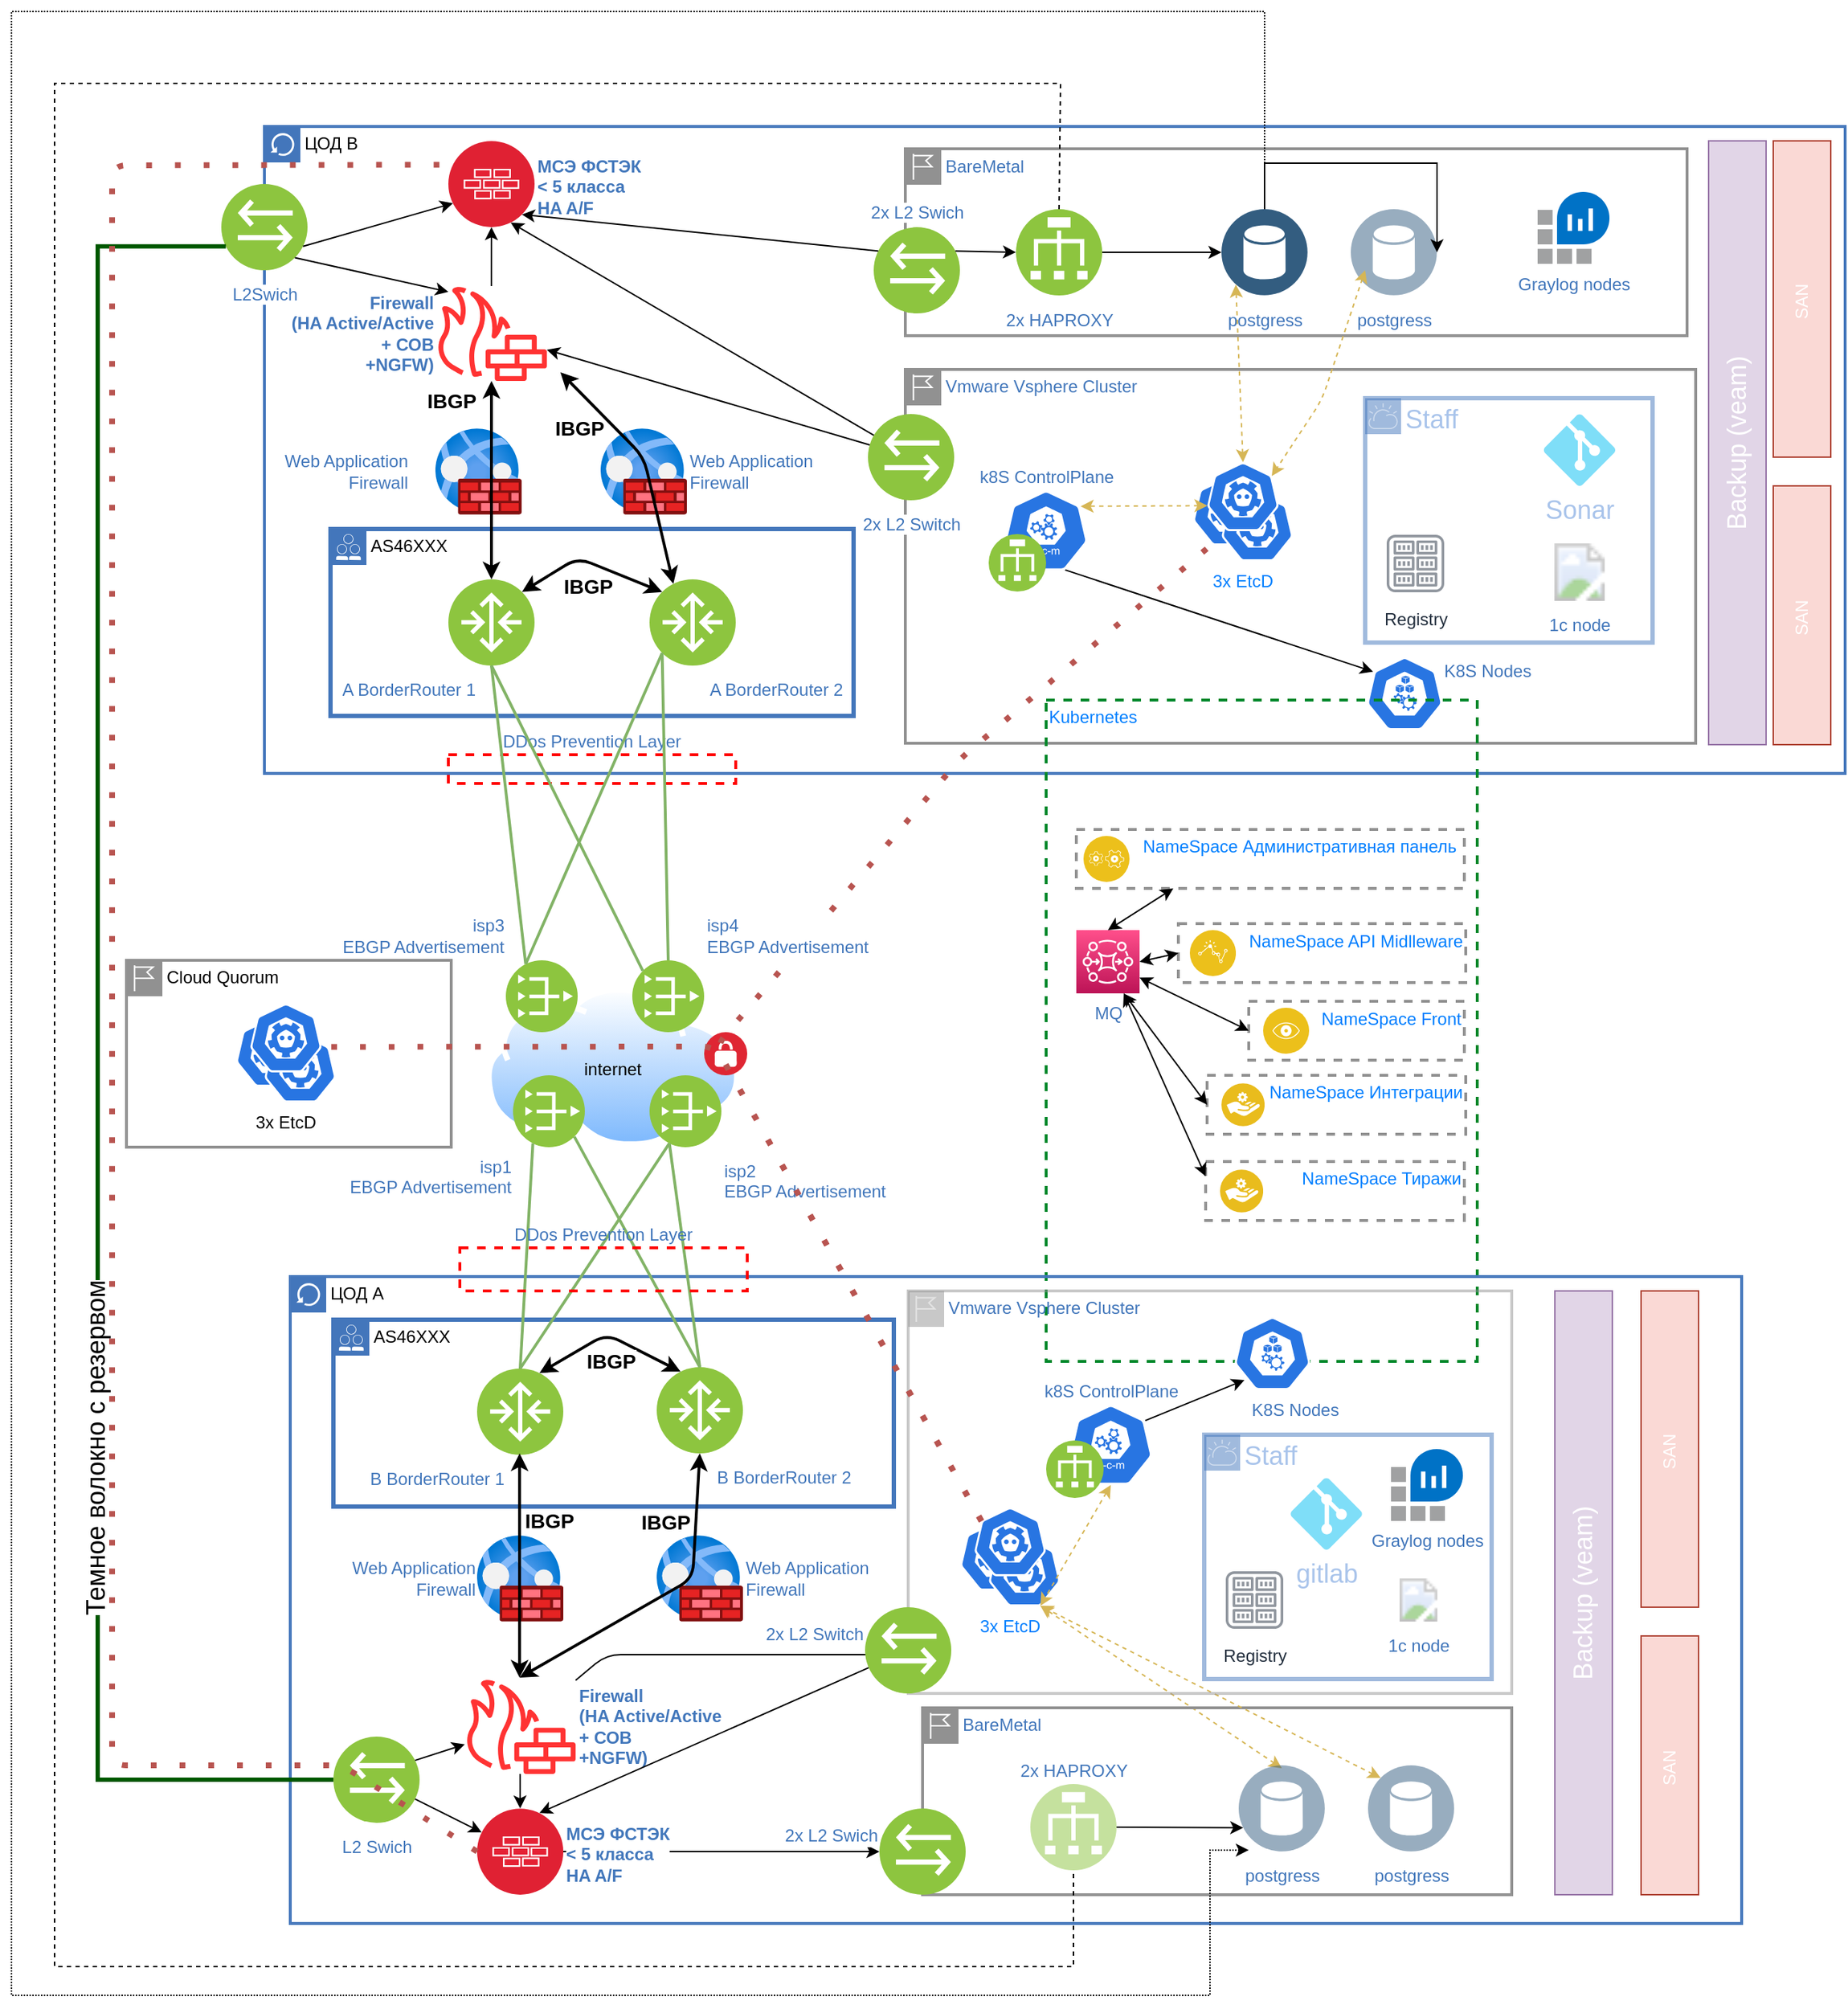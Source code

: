 <mxfile version="15.5.8" type="github">
  <diagram id="0d7cefc2-ccd6-e077-73ed-a8e48b0cddf6" name="Page-1">
    <mxGraphModel dx="2591" dy="1579" grid="1" gridSize="10" guides="1" tooltips="1" connect="1" arrows="1" fold="1" page="1" pageScale="1" pageWidth="1169" pageHeight="827" background="none" math="0" shadow="0">
      <root>
        <mxCell id="0" />
        <mxCell id="1" parent="0" />
        <mxCell id="6p8xgRxyjpAE4VFZ0hzJ-107" value="ЦОД B" style="shape=mxgraph.ibm.box;prType=classic;fontStyle=0;verticalAlign=top;align=left;spacingLeft=32;spacingTop=4;fillColor=none;rounded=0;whiteSpace=wrap;html=1;strokeColor=#4376BB;strokeWidth=2;dashed=0;container=1;spacing=-4;collapsible=0;expand=0;recursiveResize=0;" parent="1" vertex="1">
          <mxGeometry x="-844" y="-440" width="1100" height="450" as="geometry" />
        </mxCell>
        <mxCell id="6p8xgRxyjpAE4VFZ0hzJ-171" value="Web Application&lt;br&gt;Firewall" style="aspect=fixed;html=1;points=[];align=left;image;fontSize=12;image=img/lib/azure2/networking/Web_Application_Firewall_Policies_WAF.svg;labelBackgroundColor=none;labelPosition=right;verticalLabelPosition=middle;verticalAlign=middle;fontColor=#4277BB;" parent="6p8xgRxyjpAE4VFZ0hzJ-107" vertex="1">
          <mxGeometry x="234" y="210" width="60" height="60" as="geometry" />
        </mxCell>
        <mxCell id="6p8xgRxyjpAE4VFZ0hzJ-185" value="Firewall &lt;br&gt;&lt;div align=&quot;left&quot;&gt;(HA Active/Active&lt;br&gt;&lt;/div&gt;+ СОВ&lt;br&gt;+NGFW)" style="sketch=0;outlineConnect=0;fontColor=#4277BB;gradientColor=none;fillColor=#FF3333;strokeColor=none;dashed=0;verticalLabelPosition=middle;verticalAlign=middle;align=right;html=1;fontSize=12;fontStyle=1;aspect=fixed;pointerEvents=1;shape=mxgraph.aws4.generic_firewall;labelBackgroundColor=none;labelPosition=left;labelBorderColor=none;" parent="6p8xgRxyjpAE4VFZ0hzJ-107" vertex="1">
          <mxGeometry x="119" y="111" width="78" height="66" as="geometry" />
        </mxCell>
        <mxCell id="6p8xgRxyjpAE4VFZ0hzJ-196" value="&lt;div&gt;BareMetal&lt;/div&gt;" style="shape=mxgraph.ibm.box;prType=region;fontStyle=0;verticalAlign=top;align=left;spacingLeft=32;spacingTop=4;fillColor=none;rounded=0;whiteSpace=wrap;html=1;strokeColor=#919191;strokeWidth=2;dashed=0;container=1;spacing=-4;collapsible=0;expand=0;recursiveResize=0;labelBackgroundColor=none;labelBorderColor=none;fontSize=12;fontColor=#4277BB;" parent="6p8xgRxyjpAE4VFZ0hzJ-107" vertex="1">
          <mxGeometry x="446" y="15.5" width="544" height="130" as="geometry" />
        </mxCell>
        <mxCell id="6p8xgRxyjpAE4VFZ0hzJ-205" value="2x L2 Swich" style="aspect=fixed;perimeter=ellipsePerimeter;html=1;align=center;shadow=0;dashed=0;fontColor=#4277BB;labelBackgroundColor=#ffffff;fontSize=12;spacingTop=3;image;image=img/lib/ibm/vpc/Bridge.svg;labelBorderColor=none;fillColor=#FF3333;labelPosition=center;verticalLabelPosition=top;verticalAlign=bottom;spacingBottom=1;" parent="6p8xgRxyjpAE4VFZ0hzJ-196" vertex="1">
          <mxGeometry x="-22" y="54.5" width="60" height="60" as="geometry" />
        </mxCell>
        <mxCell id="6p8xgRxyjpAE4VFZ0hzJ-212" value="postgress" style="aspect=fixed;perimeter=ellipsePerimeter;html=1;align=center;shadow=0;dashed=0;fontColor=#4277BB;labelBackgroundColor=#ffffff;fontSize=12;spacingTop=3;image;image=img/lib/ibm/data/data_services.svg;labelBorderColor=none;fillColor=#FF3333;" parent="6p8xgRxyjpAE4VFZ0hzJ-196" vertex="1">
          <mxGeometry x="220" y="42" width="60" height="60" as="geometry" />
        </mxCell>
        <mxCell id="6p8xgRxyjpAE4VFZ0hzJ-213" value="postgress" style="aspect=fixed;perimeter=ellipsePerimeter;html=1;align=center;shadow=0;dashed=0;fontColor=#4277BB;labelBackgroundColor=none;fontSize=12;spacingTop=3;image;image=img/lib/ibm/data/data_services.svg;labelBorderColor=none;fillColor=#FF3333;fillOpacity=50;" parent="6p8xgRxyjpAE4VFZ0hzJ-196" vertex="1">
          <mxGeometry x="310" y="42" width="60" height="60" as="geometry" />
        </mxCell>
        <mxCell id="6p8xgRxyjpAE4VFZ0hzJ-216" value="" style="edgeStyle=elbowEdgeStyle;rounded=0;elbow=vertical;html=1;labelBackgroundColor=#ffffff;startArrow=none;startFill=0;endArrow=classic;endFill=1;jettySize=auto;orthogonalLoop=1;strokeWidth=1;fontSize=14;fontColor=#4277BB;exitX=0.5;exitY=0;exitDx=0;exitDy=0;entryX=1;entryY=0.5;entryDx=0;entryDy=0;" parent="6p8xgRxyjpAE4VFZ0hzJ-196" source="6p8xgRxyjpAE4VFZ0hzJ-212" target="6p8xgRxyjpAE4VFZ0hzJ-213" edge="1">
          <mxGeometry width="60" height="60" relative="1" as="geometry">
            <mxPoint x="130" y="100" as="sourcePoint" />
            <mxPoint x="190" y="40" as="targetPoint" />
            <Array as="points">
              <mxPoint x="310" y="10" />
              <mxPoint x="310" y="66" />
              <mxPoint x="140" y="74" />
            </Array>
          </mxGeometry>
        </mxCell>
        <mxCell id="6p8xgRxyjpAE4VFZ0hzJ-219" value="2x HAPROXY&lt;br&gt;" style="aspect=fixed;perimeter=ellipsePerimeter;html=1;align=center;shadow=0;dashed=0;fontColor=#4277BB;labelBackgroundColor=#ffffff;fontSize=12;spacingTop=3;image;image=img/lib/ibm/vpc/LoadBalancer.svg;labelBorderColor=none;fillColor=#FF3333;labelPosition=center;verticalLabelPosition=bottom;verticalAlign=top;" parent="6p8xgRxyjpAE4VFZ0hzJ-196" vertex="1">
          <mxGeometry x="77" y="42" width="60" height="60" as="geometry" />
        </mxCell>
        <mxCell id="6p8xgRxyjpAE4VFZ0hzJ-225" value="" style="html=1;labelBackgroundColor=#ffffff;endArrow=classic;endFill=1;endSize=6;jettySize=auto;orthogonalLoop=1;strokeWidth=1;fontSize=14;rounded=1;fontColor=#4277BB;exitX=1;exitY=0.5;exitDx=0;exitDy=0;" parent="6p8xgRxyjpAE4VFZ0hzJ-196" source="6p8xgRxyjpAE4VFZ0hzJ-219" target="6p8xgRxyjpAE4VFZ0hzJ-212" edge="1">
          <mxGeometry width="60" height="60" relative="1" as="geometry">
            <mxPoint x="150" y="110" as="sourcePoint" />
            <mxPoint x="210" y="50" as="targetPoint" />
          </mxGeometry>
        </mxCell>
        <mxCell id="6p8xgRxyjpAE4VFZ0hzJ-256" value="&lt;div&gt;Graylog nodes&lt;br&gt;&lt;/div&gt;&lt;div&gt;&lt;br&gt;&lt;/div&gt;" style="sketch=0;aspect=fixed;html=1;points=[];align=center;image;fontSize=12;image=img/lib/mscae/Log_Analytics_Workspaces.svg;labelBackgroundColor=none;labelBorderColor=none;fontColor=#4277BB;fillColor=#FF3333;" parent="6p8xgRxyjpAE4VFZ0hzJ-196" vertex="1">
          <mxGeometry x="440" y="30" width="50" height="50" as="geometry" />
        </mxCell>
        <mxCell id="-gKK_vYM5Vyb-7ASLsTq-7" value="" style="html=1;labelBackgroundColor=#ffffff;endArrow=classic;endFill=1;endSize=6;jettySize=auto;orthogonalLoop=1;strokeWidth=1;fontSize=14;rounded=1;fontColor=#4277BB;exitX=1;exitY=0.25;exitDx=0;exitDy=0;entryX=0;entryY=0.5;entryDx=0;entryDy=0;" parent="6p8xgRxyjpAE4VFZ0hzJ-196" source="6p8xgRxyjpAE4VFZ0hzJ-205" target="6p8xgRxyjpAE4VFZ0hzJ-219" edge="1">
          <mxGeometry width="60" height="60" relative="1" as="geometry">
            <mxPoint x="150" y="110" as="sourcePoint" />
            <mxPoint x="210" y="50" as="targetPoint" />
          </mxGeometry>
        </mxCell>
        <mxCell id="6p8xgRxyjpAE4VFZ0hzJ-258" value="Backup (veam)" style="rounded=0;whiteSpace=wrap;html=1;labelBackgroundColor=none;labelBorderColor=none;fontSize=18;fillColor=#e1d5e7;align=center;strokeColor=#9673a6;fontColor=#FFFFFF;direction=east;horizontal=0;" parent="6p8xgRxyjpAE4VFZ0hzJ-107" vertex="1">
          <mxGeometry x="1005" y="10" width="40" height="420" as="geometry" />
        </mxCell>
        <mxCell id="6p8xgRxyjpAE4VFZ0hzJ-259" value="SAN&amp;nbsp; " style="rounded=0;whiteSpace=wrap;html=1;labelBackgroundColor=none;labelBorderColor=none;fontSize=12;fillColor=#fad9d5;align=center;strokeColor=#ae4132;horizontal=0;fontColor=#FFFFFF;" parent="6p8xgRxyjpAE4VFZ0hzJ-107" vertex="1">
          <mxGeometry x="1050" y="10" width="40" height="220" as="geometry" />
        </mxCell>
        <mxCell id="6p8xgRxyjpAE4VFZ0hzJ-260" value="SAN&amp;nbsp; " style="rounded=0;whiteSpace=wrap;html=1;labelBackgroundColor=none;labelBorderColor=none;fontSize=12;fillColor=#fad9d5;align=center;strokeColor=#ae4132;horizontal=0;fontColor=#FFFFFF;" parent="6p8xgRxyjpAE4VFZ0hzJ-107" vertex="1">
          <mxGeometry x="1050" y="250" width="40" height="180" as="geometry" />
        </mxCell>
        <mxCell id="6p8xgRxyjpAE4VFZ0hzJ-334" value="L2Swich" style="aspect=fixed;perimeter=ellipsePerimeter;html=1;align=center;shadow=0;dashed=0;fontColor=#4277BB;labelBackgroundColor=#ffffff;fontSize=12;spacingTop=3;image;image=img/lib/ibm/vpc/Bridge.svg;labelBorderColor=none;fillColor=#FF99FF;" parent="6p8xgRxyjpAE4VFZ0hzJ-107" vertex="1">
          <mxGeometry x="-30" y="40" width="60" height="60" as="geometry" />
        </mxCell>
        <mxCell id="6p8xgRxyjpAE4VFZ0hzJ-335" value="" style="html=1;labelBackgroundColor=#ffffff;endArrow=classic;endFill=1;endSize=6;jettySize=auto;orthogonalLoop=1;strokeWidth=1;fontSize=14;rounded=1;fontColor=#009900;curved=1;exitX=1;exitY=1;exitDx=0;exitDy=0;entryX=0.111;entryY=0.061;entryDx=0;entryDy=0;entryPerimeter=0;" parent="6p8xgRxyjpAE4VFZ0hzJ-107" source="6p8xgRxyjpAE4VFZ0hzJ-334" target="6p8xgRxyjpAE4VFZ0hzJ-185" edge="1">
          <mxGeometry width="60" height="60" relative="1" as="geometry">
            <mxPoint x="-70" y="537" as="sourcePoint" />
            <mxPoint x="-10" y="477" as="targetPoint" />
          </mxGeometry>
        </mxCell>
        <mxCell id="6p8xgRxyjpAE4VFZ0hzJ-195" value="Vmware Vsphere Cluster" style="shape=mxgraph.ibm.box;prType=region;fontStyle=0;verticalAlign=top;align=left;spacingLeft=32;spacingTop=4;fillColor=none;rounded=0;whiteSpace=wrap;html=1;strokeColor=#919191;strokeWidth=2;dashed=0;container=1;spacing=-4;collapsible=0;expand=0;recursiveResize=0;labelBackgroundColor=none;labelBorderColor=none;fontSize=12;fontColor=#4277BB;" parent="6p8xgRxyjpAE4VFZ0hzJ-107" vertex="1">
          <mxGeometry x="446" y="169" width="550" height="260" as="geometry" />
        </mxCell>
        <mxCell id="6p8xgRxyjpAE4VFZ0hzJ-234" value="" style="html=1;labelBackgroundColor=#ffffff;endArrow=classic;endFill=1;endSize=6;jettySize=auto;orthogonalLoop=1;strokeWidth=1;fontSize=14;rounded=1;fontColor=#007FFF;exitX=0.72;exitY=0.99;exitDx=0;exitDy=0;exitPerimeter=0;entryX=0.1;entryY=0.2;entryDx=0;entryDy=0;entryPerimeter=0;" parent="6p8xgRxyjpAE4VFZ0hzJ-195" source="6p8xgRxyjpAE4VFZ0hzJ-230" target="6p8xgRxyjpAE4VFZ0hzJ-231" edge="1">
          <mxGeometry width="60" height="60" relative="1" as="geometry">
            <mxPoint x="80" y="130" as="sourcePoint" />
            <mxPoint x="140" y="70" as="targetPoint" />
          </mxGeometry>
        </mxCell>
        <mxCell id="6p8xgRxyjpAE4VFZ0hzJ-231" value="K8S Nodes" style="sketch=0;html=1;dashed=0;whitespace=wrap;fillColor=#2875E2;strokeColor=#ffffff;points=[[0.005,0.63,0],[0.1,0.2,0],[0.9,0.2,0],[0.5,0,0],[0.995,0.63,0],[0.72,0.99,0],[0.5,1,0],[0.28,0.99,0]];shape=mxgraph.kubernetes.icon;prIcon=node;labelBackgroundColor=none;labelBorderColor=none;fontSize=12;fontColor=#4277BB;align=left;labelPosition=right;verticalLabelPosition=top;verticalAlign=bottom;spacingLeft=0;spacingBottom=-17;spacingRight=30;spacing=0;spacingTop=-5;" parent="6p8xgRxyjpAE4VFZ0hzJ-195" vertex="1">
          <mxGeometry x="320" y="200" width="55" height="51" as="geometry" />
        </mxCell>
        <mxCell id="6p8xgRxyjpAE4VFZ0hzJ-284" value="Kubernetes" style="fontStyle=0;verticalAlign=top;align=left;spacingTop=-2;fillColor=none;rounded=0;whiteSpace=wrap;html=1;strokeColor=#00882B;strokeWidth=2;dashed=1;container=1;collapsible=0;expand=0;recursiveResize=0;labelBackgroundColor=none;labelBorderColor=none;fontSize=12;fontColor=#007FFF;" parent="6p8xgRxyjpAE4VFZ0hzJ-195" vertex="1">
          <mxGeometry x="98" y="230" width="300" height="460" as="geometry" />
        </mxCell>
        <mxCell id="6p8xgRxyjpAE4VFZ0hzJ-285" value="NameSpace Административная панель&amp;nbsp; " style="fontStyle=0;verticalAlign=top;align=right;spacingTop=-2;fillColor=none;rounded=0;whiteSpace=wrap;html=1;strokeColor=#919191;strokeWidth=2;dashed=1;container=1;collapsible=0;expand=0;recursiveResize=0;labelBackgroundColor=none;labelBorderColor=none;fontSize=12;fontColor=#007FFF;" parent="6p8xgRxyjpAE4VFZ0hzJ-284" vertex="1">
          <mxGeometry x="21" y="90" width="270" height="41" as="geometry" />
        </mxCell>
        <mxCell id="6p8xgRxyjpAE4VFZ0hzJ-286" value="" style="aspect=fixed;perimeter=ellipsePerimeter;html=1;align=center;shadow=0;dashed=0;fontColor=#4277BB;labelBackgroundColor=#ffffff;fontSize=12;spacingTop=3;image;image=img/lib/ibm/applications/application_logic.svg;labelBorderColor=none;fillColor=#FF3333;" parent="6p8xgRxyjpAE4VFZ0hzJ-285" vertex="1">
          <mxGeometry x="5" y="4.5" width="32" height="32" as="geometry" />
        </mxCell>
        <mxCell id="6p8xgRxyjpAE4VFZ0hzJ-287" value="NameSpace API Midlleware " style="fontStyle=0;verticalAlign=top;align=right;spacingTop=-2;fillColor=none;rounded=0;whiteSpace=wrap;html=1;strokeColor=#919191;strokeWidth=2;dashed=1;container=1;collapsible=0;expand=0;recursiveResize=0;labelBackgroundColor=none;labelBorderColor=none;fontSize=12;fontColor=#007FFF;" parent="6p8xgRxyjpAE4VFZ0hzJ-284" vertex="1">
          <mxGeometry x="92" y="155.5" width="200" height="41" as="geometry" />
        </mxCell>
        <mxCell id="6p8xgRxyjpAE4VFZ0hzJ-288" value="" style="aspect=fixed;perimeter=ellipsePerimeter;html=1;align=center;shadow=0;dashed=0;fontColor=#4277BB;labelBackgroundColor=#ffffff;fontSize=12;spacingTop=3;image;image=img/lib/ibm/applications/actionable_insight.svg;labelBorderColor=none;fillColor=#FF3333;" parent="6p8xgRxyjpAE4VFZ0hzJ-287" vertex="1">
          <mxGeometry x="8" y="4.5" width="32" height="32" as="geometry" />
        </mxCell>
        <mxCell id="6p8xgRxyjpAE4VFZ0hzJ-289" value="NameSpace Front " style="fontStyle=0;verticalAlign=top;align=right;spacingTop=-2;fillColor=none;rounded=0;whiteSpace=wrap;html=1;strokeColor=#919191;strokeWidth=2;dashed=1;container=1;collapsible=0;expand=0;recursiveResize=0;labelBackgroundColor=none;labelBorderColor=none;fontSize=12;fontColor=#007FFF;" parent="6p8xgRxyjpAE4VFZ0hzJ-284" vertex="1">
          <mxGeometry x="141" y="209.5" width="150" height="41" as="geometry" />
        </mxCell>
        <mxCell id="6p8xgRxyjpAE4VFZ0hzJ-290" value="" style="aspect=fixed;perimeter=ellipsePerimeter;html=1;align=center;shadow=0;dashed=0;fontColor=#4277BB;labelBackgroundColor=#ffffff;fontSize=12;spacingTop=3;image;image=img/lib/ibm/applications/visualization.svg;labelBorderColor=none;fillColor=#FF3333;" parent="6p8xgRxyjpAE4VFZ0hzJ-289" vertex="1">
          <mxGeometry x="10" y="4.5" width="32" height="32" as="geometry" />
        </mxCell>
        <mxCell id="6p8xgRxyjpAE4VFZ0hzJ-291" value="NameSpace Интеграции" style="fontStyle=0;verticalAlign=top;align=right;spacingTop=-2;fillColor=none;rounded=0;whiteSpace=wrap;html=1;strokeColor=#919191;strokeWidth=2;dashed=1;container=1;collapsible=0;expand=0;recursiveResize=0;labelBackgroundColor=none;labelBorderColor=none;fontSize=12;fontColor=#007FFF;" parent="6p8xgRxyjpAE4VFZ0hzJ-284" vertex="1">
          <mxGeometry x="112" y="261" width="180" height="41" as="geometry" />
        </mxCell>
        <mxCell id="6p8xgRxyjpAE4VFZ0hzJ-292" value="" style="aspect=fixed;perimeter=ellipsePerimeter;html=1;align=center;shadow=0;dashed=0;fontColor=#4277BB;labelBackgroundColor=#ffffff;fontSize=12;spacingTop=3;image;image=img/lib/ibm/applications/service_broker.svg;labelBorderColor=none;fillColor=#FF3333;" parent="6p8xgRxyjpAE4VFZ0hzJ-291" vertex="1">
          <mxGeometry x="10" y="5.5" width="30" height="30" as="geometry" />
        </mxCell>
        <mxCell id="6p8xgRxyjpAE4VFZ0hzJ-294" value="MQ" style="sketch=0;points=[[0,0,0],[0.25,0,0],[0.5,0,0],[0.75,0,0],[1,0,0],[0,1,0],[0.25,1,0],[0.5,1,0],[0.75,1,0],[1,1,0],[0,0.25,0],[0,0.5,0],[0,0.75,0],[1,0.25,0],[1,0.5,0],[1,0.75,0]];outlineConnect=0;fontColor=#4277BB;gradientColor=#FF4F8B;gradientDirection=north;fillColor=#BC1356;strokeColor=#ffffff;dashed=0;verticalLabelPosition=bottom;verticalAlign=top;align=center;html=1;fontSize=12;fontStyle=0;aspect=fixed;shape=mxgraph.aws4.resourceIcon;resIcon=mxgraph.aws4.mq;labelBackgroundColor=none;labelBorderColor=none;" parent="6p8xgRxyjpAE4VFZ0hzJ-284" vertex="1">
          <mxGeometry x="21" y="160" width="44" height="44" as="geometry" />
        </mxCell>
        <mxCell id="6p8xgRxyjpAE4VFZ0hzJ-295" value="" style="endArrow=classic;startArrow=classic;html=1;rounded=1;labelBackgroundColor=none;fontSize=12;fontColor=#4277BB;strokeWidth=1;exitX=1;exitY=0.5;exitDx=0;exitDy=0;exitPerimeter=0;entryX=0;entryY=0.5;entryDx=0;entryDy=0;" parent="6p8xgRxyjpAE4VFZ0hzJ-284" source="6p8xgRxyjpAE4VFZ0hzJ-294" target="6p8xgRxyjpAE4VFZ0hzJ-287" edge="1">
          <mxGeometry width="50" height="50" relative="1" as="geometry">
            <mxPoint x="30" y="120" as="sourcePoint" />
            <mxPoint x="80" y="70" as="targetPoint" />
          </mxGeometry>
        </mxCell>
        <mxCell id="6p8xgRxyjpAE4VFZ0hzJ-296" value="" style="endArrow=classic;startArrow=classic;html=1;rounded=1;labelBackgroundColor=none;fontSize=12;fontColor=#4277BB;strokeWidth=1;entryX=0;entryY=0.5;entryDx=0;entryDy=0;exitX=1;exitY=0.75;exitDx=0;exitDy=0;exitPerimeter=0;" parent="6p8xgRxyjpAE4VFZ0hzJ-284" source="6p8xgRxyjpAE4VFZ0hzJ-294" target="6p8xgRxyjpAE4VFZ0hzJ-289" edge="1">
          <mxGeometry width="50" height="50" relative="1" as="geometry">
            <mxPoint x="40" y="240" as="sourcePoint" />
            <mxPoint x="90" y="190" as="targetPoint" />
          </mxGeometry>
        </mxCell>
        <mxCell id="6p8xgRxyjpAE4VFZ0hzJ-391" value="" style="html=1;labelBackgroundColor=#ffffff;startArrow=classic;startFill=1;startSize=6;endArrow=classic;endFill=1;endSize=6;jettySize=auto;orthogonalLoop=1;strokeWidth=1;fontSize=14;rounded=1;fontColor=#000000;entryX=0.25;entryY=1;entryDx=0;entryDy=0;exitX=0.5;exitY=0;exitDx=0;exitDy=0;exitPerimeter=0;" parent="6p8xgRxyjpAE4VFZ0hzJ-284" source="6p8xgRxyjpAE4VFZ0hzJ-294" target="6p8xgRxyjpAE4VFZ0hzJ-285" edge="1">
          <mxGeometry width="60" height="60" relative="1" as="geometry">
            <mxPoint x="-90" y="400" as="sourcePoint" />
            <mxPoint x="-30" y="340" as="targetPoint" />
          </mxGeometry>
        </mxCell>
        <mxCell id="qPLuHFkcf7AX2SEBTKhI-51" value="NameSpace Тиражи" style="fontStyle=0;verticalAlign=top;align=right;spacingTop=-2;fillColor=none;rounded=0;whiteSpace=wrap;html=1;strokeColor=#919191;strokeWidth=2;dashed=1;container=1;collapsible=0;expand=0;recursiveResize=0;labelBackgroundColor=none;labelBorderColor=none;fontSize=12;fontColor=#007FFF;" vertex="1" parent="6p8xgRxyjpAE4VFZ0hzJ-284">
          <mxGeometry x="111" y="321" width="180" height="41" as="geometry" />
        </mxCell>
        <mxCell id="qPLuHFkcf7AX2SEBTKhI-52" value="" style="aspect=fixed;perimeter=ellipsePerimeter;html=1;align=center;shadow=0;dashed=0;fontColor=#4277BB;labelBackgroundColor=#ffffff;fontSize=12;spacingTop=3;image;image=img/lib/ibm/applications/service_broker.svg;labelBorderColor=none;fillColor=#FF3333;" vertex="1" parent="qPLuHFkcf7AX2SEBTKhI-51">
          <mxGeometry x="10" y="5.5" width="30" height="30" as="geometry" />
        </mxCell>
        <mxCell id="qPLuHFkcf7AX2SEBTKhI-53" value="" style="endArrow=classic;startArrow=classic;html=1;rounded=1;labelBackgroundColor=none;fontSize=12;fontColor=#4277BB;strokeWidth=1;entryX=0;entryY=0.5;entryDx=0;entryDy=0;exitX=0.75;exitY=1;exitDx=0;exitDy=0;exitPerimeter=0;" edge="1" parent="6p8xgRxyjpAE4VFZ0hzJ-284" source="6p8xgRxyjpAE4VFZ0hzJ-294" target="6p8xgRxyjpAE4VFZ0hzJ-291">
          <mxGeometry width="50" height="50" relative="1" as="geometry">
            <mxPoint x="30" y="230" as="sourcePoint" />
            <mxPoint x="80" y="180" as="targetPoint" />
          </mxGeometry>
        </mxCell>
        <mxCell id="qPLuHFkcf7AX2SEBTKhI-54" value="" style="endArrow=classic;startArrow=classic;html=1;rounded=1;labelBackgroundColor=none;fontSize=12;fontColor=#4277BB;strokeWidth=1;entryX=0;entryY=0.25;entryDx=0;entryDy=0;exitX=0.75;exitY=1;exitDx=0;exitDy=0;exitPerimeter=0;" edge="1" parent="6p8xgRxyjpAE4VFZ0hzJ-284" source="6p8xgRxyjpAE4VFZ0hzJ-294" target="qPLuHFkcf7AX2SEBTKhI-51">
          <mxGeometry width="50" height="50" relative="1" as="geometry">
            <mxPoint x="30" y="230" as="sourcePoint" />
            <mxPoint x="80" y="180" as="targetPoint" />
          </mxGeometry>
        </mxCell>
        <mxCell id="6p8xgRxyjpAE4VFZ0hzJ-377" value="Staff" style="shape=mxgraph.ibm.box;prType=cloud;fontStyle=0;verticalAlign=top;align=left;spacingLeft=32;spacingTop=4;fillColor=none;rounded=0;whiteSpace=wrap;html=1;strokeColor=#4376BB;strokeWidth=3;dashed=0;container=1;spacing=-4;collapsible=0;expand=0;recursiveResize=0;labelBackgroundColor=none;labelBorderColor=none;fontSize=18;fontColor=#A9C4EB;opacity=50;" parent="6p8xgRxyjpAE4VFZ0hzJ-195" vertex="1">
          <mxGeometry x="320" y="20" width="200" height="170" as="geometry" />
        </mxCell>
        <mxCell id="6p8xgRxyjpAE4VFZ0hzJ-378" value="Registry" style="sketch=0;outlineConnect=0;fontColor=#232F3E;gradientColor=none;strokeColor=#232F3E;fillColor=#ffffff;dashed=0;verticalLabelPosition=bottom;verticalAlign=top;align=center;html=1;fontSize=12;fontStyle=0;aspect=fixed;shape=mxgraph.aws4.resourceIcon;resIcon=mxgraph.aws4.registry;labelBackgroundColor=none;labelBorderColor=none;opacity=50;" parent="6p8xgRxyjpAE4VFZ0hzJ-377" vertex="1">
          <mxGeometry x="10" y="90" width="50" height="50" as="geometry" />
        </mxCell>
        <mxCell id="6p8xgRxyjpAE4VFZ0hzJ-379" value="Sonar" style="verticalLabelPosition=bottom;html=1;verticalAlign=top;align=center;strokeColor=none;fillColor=#00BEF2;shape=mxgraph.azure.git_repository;labelBackgroundColor=none;labelBorderColor=none;fontSize=18;fontColor=#A9C4EB;opacity=50;" parent="6p8xgRxyjpAE4VFZ0hzJ-377" vertex="1">
          <mxGeometry x="124.2" y="11" width="50" height="50" as="geometry" />
        </mxCell>
        <mxCell id="6p8xgRxyjpAE4VFZ0hzJ-380" value="1c node" style="aspect=fixed;perimeter=ellipsePerimeter;html=1;align=center;shadow=0;dashed=0;fontColor=#4277BB;labelBackgroundColor=#ffffff;fontSize=12;spacingTop=3;image;image=https://upload.wikimedia.org/wikipedia/commons/9/93/1C_Company_logo.svg;labelBorderColor=none;fillColor=#A9C4EB;opacity=50;" parent="6p8xgRxyjpAE4VFZ0hzJ-377" vertex="1">
          <mxGeometry x="108" y="101" width="82.4" height="40" as="geometry" />
        </mxCell>
        <mxCell id="6p8xgRxyjpAE4VFZ0hzJ-208" value="3x EtcD" style="group;labelPadding=300;labelPosition=center;verticalLabelPosition=bottom;align=center;verticalAlign=top;fontColor=#007FFF;" parent="6p8xgRxyjpAE4VFZ0hzJ-195" vertex="1" connectable="0">
          <mxGeometry x="200" y="64.5" width="70" height="69" as="geometry" />
        </mxCell>
        <mxCell id="6p8xgRxyjpAE4VFZ0hzJ-209" value="" style="sketch=0;html=1;dashed=0;whitespace=wrap;fillColor=#2875E2;strokeColor=#ffffff;points=[[0.005,0.63,0],[0.1,0.2,0],[0.9,0.2,0],[0.5,0,0],[0.995,0.63,0],[0.72,0.99,0],[0.5,1,0],[0.28,0.99,0]];shape=mxgraph.kubernetes.icon;prIcon=etcd" parent="6p8xgRxyjpAE4VFZ0hzJ-208" vertex="1">
          <mxGeometry y="10" width="50" height="48" as="geometry" />
        </mxCell>
        <mxCell id="6p8xgRxyjpAE4VFZ0hzJ-210" value="" style="sketch=0;html=1;dashed=0;whitespace=wrap;fillColor=#2875E2;strokeColor=#ffffff;points=[[0.005,0.63,0],[0.1,0.2,0],[0.9,0.2,0],[0.5,0,0],[0.995,0.63,0],[0.72,0.99,0],[0.5,1,0],[0.28,0.99,0]];shape=mxgraph.kubernetes.icon;prIcon=etcd" parent="6p8xgRxyjpAE4VFZ0hzJ-208" vertex="1">
          <mxGeometry x="20" y="21" width="50" height="48" as="geometry" />
        </mxCell>
        <mxCell id="6p8xgRxyjpAE4VFZ0hzJ-211" value="" style="sketch=0;html=1;dashed=0;whitespace=wrap;fillColor=#2875E2;strokeColor=#ffffff;points=[[0.005,0.63,0],[0.1,0.2,0],[0.9,0.2,0],[0.5,0,0],[0.995,0.63,0],[0.72,0.99,0],[0.5,1,0],[0.28,0.99,0]];shape=mxgraph.kubernetes.icon;prIcon=etcd" parent="6p8xgRxyjpAE4VFZ0hzJ-208" vertex="1">
          <mxGeometry x="10" width="50" height="48" as="geometry" />
        </mxCell>
        <mxCell id="6p8xgRxyjpAE4VFZ0hzJ-399" value="" style="html=1;labelBackgroundColor=#ffffff;startArrow=classic;startFill=1;startSize=6;endArrow=classic;endFill=1;endSize=6;jettySize=auto;orthogonalLoop=1;strokeWidth=1;dashed=1;fontSize=14;rounded=1;fontColor=#4277BB;fillColor=#fff2cc;strokeColor=#d6b656;entryX=0.9;entryY=0.2;entryDx=0;entryDy=0;entryPerimeter=0;exitX=0.005;exitY=0.63;exitDx=0;exitDy=0;exitPerimeter=0;" parent="6p8xgRxyjpAE4VFZ0hzJ-195" source="6p8xgRxyjpAE4VFZ0hzJ-211" target="6p8xgRxyjpAE4VFZ0hzJ-230" edge="1">
          <mxGeometry width="60" height="60" relative="1" as="geometry">
            <mxPoint x="230" y="-60" as="sourcePoint" />
            <mxPoint x="300" y="188.5" as="targetPoint" />
          </mxGeometry>
        </mxCell>
        <mxCell id="6p8xgRxyjpAE4VFZ0hzJ-365" value="" style="group" parent="6p8xgRxyjpAE4VFZ0hzJ-195" vertex="1" connectable="0">
          <mxGeometry x="58" y="84" width="70" height="70.5" as="geometry" />
        </mxCell>
        <mxCell id="6p8xgRxyjpAE4VFZ0hzJ-230" value="k8S ControlPlane" style="sketch=0;html=1;dashed=0;whitespace=wrap;fillColor=#2875E2;strokeColor=#ffffff;points=[[0.005,0.63,0],[0.1,0.2,0],[0.9,0.2,0],[0.5,0,0],[0.995,0.63,0],[0.72,0.99,0],[0.5,1,0],[0.28,0.99,0]];shape=mxgraph.kubernetes.icon;prIcon=c_c_m;labelBackgroundColor=none;labelBorderColor=none;fontSize=12;fontColor=#4277BB;align=center;labelPosition=center;verticalLabelPosition=top;verticalAlign=bottom;" parent="6p8xgRxyjpAE4VFZ0hzJ-365" vertex="1">
          <mxGeometry x="10" width="60" height="56" as="geometry" />
        </mxCell>
        <mxCell id="6p8xgRxyjpAE4VFZ0hzJ-326" value="" style="aspect=fixed;perimeter=ellipsePerimeter;html=1;align=center;shadow=0;dashed=0;fontColor=#4277BB;labelBackgroundColor=#ffffff;fontSize=12;spacingTop=3;image;image=img/lib/ibm/vpc/LoadBalancer.svg;labelBorderColor=none;fillColor=#FF3333;labelPosition=center;verticalLabelPosition=top;verticalAlign=bottom;textOpacity=50;" parent="6p8xgRxyjpAE4VFZ0hzJ-365" vertex="1">
          <mxGeometry y="30.5" width="40" height="40" as="geometry" />
        </mxCell>
        <mxCell id="6p8xgRxyjpAE4VFZ0hzJ-224" value="" style="html=1;labelBackgroundColor=#ffffff;startArrow=classic;startFill=1;startSize=6;endArrow=classic;endFill=1;endSize=6;jettySize=auto;orthogonalLoop=1;strokeWidth=1;dashed=1;fontSize=14;rounded=1;fontColor=#4277BB;fillColor=#fff2cc;strokeColor=#d6b656;entryX=0.9;entryY=0.2;entryDx=0;entryDy=0;entryPerimeter=0;" parent="6p8xgRxyjpAE4VFZ0hzJ-107" target="6p8xgRxyjpAE4VFZ0hzJ-211" edge="1">
          <mxGeometry width="60" height="60" relative="1" as="geometry">
            <mxPoint x="766" y="100" as="sourcePoint" />
            <mxPoint x="746" y="348.5" as="targetPoint" />
            <Array as="points">
              <mxPoint x="736" y="190" />
            </Array>
          </mxGeometry>
        </mxCell>
        <mxCell id="6p8xgRxyjpAE4VFZ0hzJ-223" value="" style="html=1;labelBackgroundColor=#ffffff;startArrow=classic;startFill=1;startSize=6;endArrow=classic;endFill=1;endSize=6;jettySize=auto;orthogonalLoop=1;strokeWidth=1;dashed=1;fontSize=14;rounded=1;fontColor=#4277BB;fillColor=#fff2cc;strokeColor=#d6b656;entryX=0.5;entryY=0;entryDx=0;entryDy=0;entryPerimeter=0;" parent="6p8xgRxyjpAE4VFZ0hzJ-107" target="6p8xgRxyjpAE4VFZ0hzJ-211" edge="1">
          <mxGeometry width="60" height="60" relative="1" as="geometry">
            <mxPoint x="676" y="110" as="sourcePoint" />
            <mxPoint x="746" y="358.5" as="targetPoint" />
            <Array as="points">
              <mxPoint x="676" y="110" />
            </Array>
          </mxGeometry>
        </mxCell>
        <mxCell id="6p8xgRxyjpAE4VFZ0hzJ-203" value="2x L2 Switch" style="aspect=fixed;perimeter=ellipsePerimeter;html=1;align=center;shadow=0;dashed=0;fontColor=#4277BB;labelBackgroundColor=#ffffff;fontSize=12;spacingTop=3;image;image=img/lib/ibm/vpc/Bridge.svg;labelBorderColor=none;fillColor=#FF3333;labelPosition=center;verticalLabelPosition=bottom;verticalAlign=top;spacingBottom=25;" parent="6p8xgRxyjpAE4VFZ0hzJ-107" vertex="1">
          <mxGeometry x="420" y="200" width="60" height="60" as="geometry" />
        </mxCell>
        <mxCell id="6p8xgRxyjpAE4VFZ0hzJ-193" value="МСЭ ФСТЭК&lt;br&gt;&amp;lt; 5 класса&lt;br&gt;&lt;div&gt;HA A/F&lt;/div&gt;" style="aspect=fixed;perimeter=ellipsePerimeter;html=1;align=left;shadow=0;dashed=0;fontColor=#4277BB;labelBackgroundColor=#ffffff;fontSize=12;spacingTop=3;image;image=img/lib/ibm/security/firewall.svg;labelBorderColor=none;fillColor=#FF3333;labelPosition=right;verticalLabelPosition=middle;verticalAlign=middle;fontStyle=1" parent="6p8xgRxyjpAE4VFZ0hzJ-107" vertex="1">
          <mxGeometry x="128" y="10" width="60" height="60" as="geometry" />
        </mxCell>
        <mxCell id="6p8xgRxyjpAE4VFZ0hzJ-339" value="" style="html=1;labelBackgroundColor=#ffffff;endArrow=classic;endFill=1;endSize=6;jettySize=auto;orthogonalLoop=1;strokeWidth=1;fontSize=14;rounded=1;fontColor=#009900;curved=1;exitX=1;exitY=0.75;exitDx=0;exitDy=0;entryX=0;entryY=0.75;entryDx=0;entryDy=0;" parent="6p8xgRxyjpAE4VFZ0hzJ-107" source="6p8xgRxyjpAE4VFZ0hzJ-334" target="6p8xgRxyjpAE4VFZ0hzJ-193" edge="1">
          <mxGeometry width="60" height="60" relative="1" as="geometry">
            <mxPoint x="-740" y="730" as="sourcePoint" />
            <mxPoint x="-650" y="670" as="targetPoint" />
          </mxGeometry>
        </mxCell>
        <mxCell id="6p8xgRxyjpAE4VFZ0hzJ-194" value="" style="edgeStyle=orthogonalEdgeStyle;rounded=1;orthogonalLoop=1;jettySize=auto;html=1;labelBackgroundColor=none;fontSize=12;fontColor=#4277BB;strokeWidth=1;entryX=0.5;entryY=1;entryDx=0;entryDy=0;" parent="6p8xgRxyjpAE4VFZ0hzJ-107" source="6p8xgRxyjpAE4VFZ0hzJ-185" target="6p8xgRxyjpAE4VFZ0hzJ-193" edge="1">
          <mxGeometry relative="1" as="geometry">
            <mxPoint x="149" y="70" as="targetPoint" />
          </mxGeometry>
        </mxCell>
        <mxCell id="6p8xgRxyjpAE4VFZ0hzJ-201" value="" style="html=1;labelBackgroundColor=#ffffff;endArrow=classic;endFill=1;endSize=6;jettySize=auto;orthogonalLoop=1;strokeWidth=1;fontSize=14;rounded=1;fontColor=#4277BB;entryX=0.75;entryY=1;entryDx=0;entryDy=0;" parent="6p8xgRxyjpAE4VFZ0hzJ-107" source="6p8xgRxyjpAE4VFZ0hzJ-203" target="6p8xgRxyjpAE4VFZ0hzJ-193" edge="1">
          <mxGeometry width="60" height="60" relative="1" as="geometry">
            <mxPoint y="410" as="sourcePoint" />
            <mxPoint x="419" y="280" as="targetPoint" />
          </mxGeometry>
        </mxCell>
        <mxCell id="6p8xgRxyjpAE4VFZ0hzJ-145" value="AS46XXX" style="shape=mxgraph.ibm.box;prType=public;fontStyle=0;verticalAlign=top;align=left;spacingLeft=32;spacingTop=4;fillColor=none;rounded=0;whiteSpace=wrap;html=1;strokeColor=#4376BB;strokeWidth=3;dashed=0;container=1;spacing=-4;collapsible=0;expand=0;recursiveResize=0;labelBackgroundColor=none;" parent="6p8xgRxyjpAE4VFZ0hzJ-107" vertex="1">
          <mxGeometry x="46" y="280" width="364" height="130" as="geometry" />
        </mxCell>
        <mxCell id="6p8xgRxyjpAE4VFZ0hzJ-127" value="A BorderRouter 2" style="aspect=fixed;perimeter=ellipsePerimeter;html=1;align=left;shadow=0;dashed=0;fontColor=#4277BB;labelBackgroundColor=#ffffff;fontSize=12;spacingTop=3;image;image=img/lib/ibm/vpc/Router.svg;labelPosition=right;verticalLabelPosition=bottom;verticalAlign=top;spacingLeft=-20;" parent="6p8xgRxyjpAE4VFZ0hzJ-145" vertex="1">
          <mxGeometry x="222" y="35" width="60" height="60" as="geometry" />
        </mxCell>
        <mxCell id="6p8xgRxyjpAE4VFZ0hzJ-126" value="A BorderRouter 1" style="aspect=fixed;perimeter=ellipsePerimeter;html=1;align=right;shadow=0;dashed=0;fontColor=#4277BB;labelBackgroundColor=#ffffff;fontSize=12;spacingTop=3;image;image=img/lib/ibm/vpc/Router.svg;labelPosition=left;verticalLabelPosition=bottom;verticalAlign=top;spacingLeft=0;spacingRight=-20;" parent="6p8xgRxyjpAE4VFZ0hzJ-145" vertex="1">
          <mxGeometry x="82" y="35" width="60" height="60" as="geometry" />
        </mxCell>
        <mxCell id="6p8xgRxyjpAE4VFZ0hzJ-404" value="" style="html=1;labelBackgroundColor=#ffffff;startArrow=classic;startFill=1;startSize=6;endArrow=classic;endFill=1;endSize=6;jettySize=auto;orthogonalLoop=1;strokeWidth=2;fontSize=14;rounded=1;entryX=1;entryY=0;entryDx=0;entryDy=0;exitX=0;exitY=0;exitDx=0;exitDy=0;" parent="6p8xgRxyjpAE4VFZ0hzJ-145" source="6p8xgRxyjpAE4VFZ0hzJ-127" target="6p8xgRxyjpAE4VFZ0hzJ-126" edge="1">
          <mxGeometry width="60" height="60" relative="1" as="geometry">
            <mxPoint x="298.018" y="575.954" as="sourcePoint" />
            <mxPoint x="198.982" y="576.954" as="targetPoint" />
            <Array as="points">
              <mxPoint x="172" y="20" />
            </Array>
          </mxGeometry>
        </mxCell>
        <mxCell id="6p8xgRxyjpAE4VFZ0hzJ-405" value="IBGP" style="edgeLabel;html=1;align=center;verticalAlign=middle;resizable=0;points=[];fontSize=14;fontStyle=1" parent="6p8xgRxyjpAE4VFZ0hzJ-404" vertex="1" connectable="0">
          <mxGeometry x="0.195" y="2" relative="1" as="geometry">
            <mxPoint x="7" y="17" as="offset" />
          </mxGeometry>
        </mxCell>
        <mxCell id="6p8xgRxyjpAE4VFZ0hzJ-407" value="DDos Prevention Layer" style="fontStyle=0;verticalAlign=bottom;align=center;spacingTop=-2;fillColor=none;rounded=0;whiteSpace=wrap;html=1;strokeColor=#FF0000;strokeWidth=2;dashed=1;container=1;collapsible=0;expand=0;recursiveResize=0;labelBackgroundColor=none;fontSize=12;labelPosition=center;verticalLabelPosition=top;fontColor=#4277BB;" parent="6p8xgRxyjpAE4VFZ0hzJ-145" vertex="1">
          <mxGeometry x="82" y="157" width="200" height="20" as="geometry" />
        </mxCell>
        <mxCell id="6p8xgRxyjpAE4VFZ0hzJ-416" value="" style="html=1;labelBackgroundColor=#ffffff;startArrow=classic;startFill=1;startSize=6;endArrow=classic;endFill=1;endSize=6;jettySize=auto;orthogonalLoop=1;strokeWidth=2;fontSize=14;rounded=1;entryX=0.25;entryY=0;entryDx=0;entryDy=0;exitX=1.122;exitY=0.909;exitDx=0;exitDy=0;exitPerimeter=0;" parent="6p8xgRxyjpAE4VFZ0hzJ-107" source="6p8xgRxyjpAE4VFZ0hzJ-185" target="6p8xgRxyjpAE4VFZ0hzJ-127" edge="1">
          <mxGeometry width="60" height="60" relative="1" as="geometry">
            <mxPoint x="-701.481" y="-254.0" as="sourcePoint" />
            <mxPoint x="-676" y="-125" as="targetPoint" />
            <Array as="points">
              <mxPoint x="264" y="230" />
            </Array>
          </mxGeometry>
        </mxCell>
        <mxCell id="6p8xgRxyjpAE4VFZ0hzJ-417" value="IBGP" style="edgeLabel;html=1;align=center;verticalAlign=middle;resizable=0;points=[];fontSize=14;fontStyle=1;labelBackgroundColor=none;" parent="6p8xgRxyjpAE4VFZ0hzJ-416" vertex="1" connectable="0">
          <mxGeometry x="0.195" y="2" relative="1" as="geometry">
            <mxPoint x="-52" y="-40" as="offset" />
          </mxGeometry>
        </mxCell>
        <mxCell id="-gKK_vYM5Vyb-7ASLsTq-9" value="Web Application&lt;br&gt;Firewall" style="aspect=fixed;html=1;points=[];align=right;image;fontSize=12;image=img/lib/azure2/networking/Web_Application_Firewall_Policies_WAF.svg;labelBackgroundColor=none;labelPosition=left;verticalLabelPosition=middle;verticalAlign=middle;fontColor=#4277BB;spacing=0;spacingLeft=0;spacingRight=20;" parent="6p8xgRxyjpAE4VFZ0hzJ-107" vertex="1">
          <mxGeometry x="119" y="210" width="60" height="60" as="geometry" />
        </mxCell>
        <mxCell id="6p8xgRxyjpAE4VFZ0hzJ-414" value="" style="html=1;labelBackgroundColor=#ffffff;startArrow=classic;startFill=1;startSize=6;endArrow=classic;endFill=1;endSize=6;jettySize=auto;orthogonalLoop=1;strokeWidth=2;fontSize=14;rounded=1;entryX=0.5;entryY=0;entryDx=0;entryDy=0;" parent="6p8xgRxyjpAE4VFZ0hzJ-107" source="6p8xgRxyjpAE4VFZ0hzJ-185" target="6p8xgRxyjpAE4VFZ0hzJ-126" edge="1">
          <mxGeometry width="60" height="60" relative="1" as="geometry">
            <mxPoint x="-66" y="450" as="sourcePoint" />
            <mxPoint x="14" y="500" as="targetPoint" />
            <Array as="points" />
          </mxGeometry>
        </mxCell>
        <mxCell id="6p8xgRxyjpAE4VFZ0hzJ-415" value="IBGP" style="edgeLabel;html=1;align=center;verticalAlign=middle;resizable=0;points=[];fontSize=14;fontStyle=1;labelBackgroundColor=none;" parent="6p8xgRxyjpAE4VFZ0hzJ-414" vertex="1" connectable="0">
          <mxGeometry x="0.195" y="2" relative="1" as="geometry">
            <mxPoint x="-30" y="-69" as="offset" />
          </mxGeometry>
        </mxCell>
        <mxCell id="-gKK_vYM5Vyb-7ASLsTq-3" value="" style="html=1;labelBackgroundColor=#ffffff;endArrow=classic;endFill=1;endSize=6;jettySize=auto;orthogonalLoop=1;strokeWidth=1;fontSize=14;rounded=1;fontColor=#4277BB;entryX=1;entryY=1;entryDx=0;entryDy=0;exitX=0;exitY=0.25;exitDx=0;exitDy=0;" parent="6p8xgRxyjpAE4VFZ0hzJ-107" source="6p8xgRxyjpAE4VFZ0hzJ-205" target="6p8xgRxyjpAE4VFZ0hzJ-193" edge="1">
          <mxGeometry width="60" height="60" relative="1" as="geometry">
            <mxPoint y="410" as="sourcePoint" />
            <mxPoint x="419" y="280" as="targetPoint" />
          </mxGeometry>
        </mxCell>
        <mxCell id="-gKK_vYM5Vyb-7ASLsTq-4" value="" style="html=1;labelBackgroundColor=#ffffff;endArrow=classic;endFill=1;endSize=6;jettySize=auto;orthogonalLoop=1;strokeWidth=1;fontSize=14;rounded=1;fontColor=#4277BB;" parent="6p8xgRxyjpAE4VFZ0hzJ-107" source="6p8xgRxyjpAE4VFZ0hzJ-203" target="6p8xgRxyjpAE4VFZ0hzJ-185" edge="1">
          <mxGeometry width="60" height="60" relative="1" as="geometry">
            <mxPoint y="410" as="sourcePoint" />
            <mxPoint x="419" y="280" as="targetPoint" />
          </mxGeometry>
        </mxCell>
        <mxCell id="6p8xgRxyjpAE4VFZ0hzJ-108" value="Cloud Quorum" style="shape=mxgraph.ibm.box;prType=region;fontStyle=0;verticalAlign=top;align=left;spacingLeft=32;spacingTop=4;fillColor=none;rounded=0;whiteSpace=wrap;html=1;strokeColor=#919191;strokeWidth=2;dashed=0;container=1;spacing=-4;collapsible=0;expand=0;recursiveResize=0;" parent="1" vertex="1">
          <mxGeometry x="-940" y="140" width="226" height="130" as="geometry" />
        </mxCell>
        <mxCell id="6p8xgRxyjpAE4VFZ0hzJ-115" value="3x EtcD" style="group;labelPadding=300;labelPosition=center;verticalLabelPosition=bottom;align=center;verticalAlign=top;" parent="6p8xgRxyjpAE4VFZ0hzJ-108" vertex="1" connectable="0">
          <mxGeometry x="76" y="30" width="70" height="69" as="geometry" />
        </mxCell>
        <mxCell id="6p8xgRxyjpAE4VFZ0hzJ-109" value="" style="sketch=0;html=1;dashed=0;whitespace=wrap;fillColor=#2875E2;strokeColor=#ffffff;points=[[0.005,0.63,0],[0.1,0.2,0],[0.9,0.2,0],[0.5,0,0],[0.995,0.63,0],[0.72,0.99,0],[0.5,1,0],[0.28,0.99,0]];shape=mxgraph.kubernetes.icon;prIcon=etcd" parent="6p8xgRxyjpAE4VFZ0hzJ-115" vertex="1">
          <mxGeometry y="10" width="50" height="48" as="geometry" />
        </mxCell>
        <mxCell id="6p8xgRxyjpAE4VFZ0hzJ-112" value="" style="sketch=0;html=1;dashed=0;whitespace=wrap;fillColor=#2875E2;strokeColor=#ffffff;points=[[0.005,0.63,0],[0.1,0.2,0],[0.9,0.2,0],[0.5,0,0],[0.995,0.63,0],[0.72,0.99,0],[0.5,1,0],[0.28,0.99,0]];shape=mxgraph.kubernetes.icon;prIcon=etcd" parent="6p8xgRxyjpAE4VFZ0hzJ-115" vertex="1">
          <mxGeometry x="20" y="21" width="50" height="48" as="geometry" />
        </mxCell>
        <mxCell id="6p8xgRxyjpAE4VFZ0hzJ-114" value="" style="sketch=0;html=1;dashed=0;whitespace=wrap;fillColor=#2875E2;strokeColor=#ffffff;points=[[0.005,0.63,0],[0.1,0.2,0],[0.9,0.2,0],[0.5,0,0],[0.995,0.63,0],[0.72,0.99,0],[0.5,1,0],[0.28,0.99,0]];shape=mxgraph.kubernetes.icon;prIcon=etcd" parent="6p8xgRxyjpAE4VFZ0hzJ-115" vertex="1">
          <mxGeometry x="10" width="50" height="48" as="geometry" />
        </mxCell>
        <mxCell id="6p8xgRxyjpAE4VFZ0hzJ-261" value="ЦОД A" style="shape=mxgraph.ibm.box;prType=classic;fontStyle=0;verticalAlign=top;align=left;spacingLeft=32;spacingTop=4;fillColor=none;rounded=0;whiteSpace=wrap;html=1;strokeColor=#4376BB;strokeWidth=2;dashed=0;container=1;spacing=-4;collapsible=0;expand=0;recursiveResize=0;" parent="1" vertex="1">
          <mxGeometry x="-826" y="360" width="1010" height="450" as="geometry" />
        </mxCell>
        <mxCell id="6p8xgRxyjpAE4VFZ0hzJ-262" value="AS46XXX" style="shape=mxgraph.ibm.box;prType=public;fontStyle=0;verticalAlign=top;align=left;spacingLeft=32;spacingTop=4;fillColor=none;rounded=0;whiteSpace=wrap;html=1;strokeColor=#4376BB;strokeWidth=3;dashed=0;container=1;spacing=-4;collapsible=0;expand=0;recursiveResize=0;labelBackgroundColor=none;" parent="6p8xgRxyjpAE4VFZ0hzJ-261" vertex="1">
          <mxGeometry x="30" y="30" width="390" height="130" as="geometry" />
        </mxCell>
        <mxCell id="6p8xgRxyjpAE4VFZ0hzJ-263" value="B BorderRouter 2" style="aspect=fixed;perimeter=ellipsePerimeter;html=1;align=left;shadow=0;dashed=0;fontColor=#4277BB;labelBackgroundColor=#ffffff;fontSize=12;spacingTop=3;image;image=img/lib/ibm/vpc/Router.svg;labelPosition=right;verticalLabelPosition=bottom;verticalAlign=top;spacingLeft=-20;" parent="6p8xgRxyjpAE4VFZ0hzJ-262" vertex="1">
          <mxGeometry x="225" y="33" width="60" height="60" as="geometry" />
        </mxCell>
        <mxCell id="6p8xgRxyjpAE4VFZ0hzJ-264" value="B BorderRouter 1" style="aspect=fixed;perimeter=ellipsePerimeter;html=1;align=right;shadow=0;dashed=0;fontColor=#4277BB;labelBackgroundColor=#ffffff;fontSize=12;spacingTop=3;image;image=img/lib/ibm/vpc/Router.svg;labelPosition=left;verticalLabelPosition=bottom;verticalAlign=top;spacingLeft=0;spacingRight=-20;" parent="6p8xgRxyjpAE4VFZ0hzJ-261" vertex="1">
          <mxGeometry x="130" y="64" width="60" height="60" as="geometry" />
        </mxCell>
        <mxCell id="6p8xgRxyjpAE4VFZ0hzJ-265" value="" style="html=1;labelBackgroundColor=#ffffff;startArrow=classic;startFill=1;startSize=6;endArrow=classic;endFill=1;endSize=6;jettySize=auto;orthogonalLoop=1;strokeWidth=2;fontSize=14;rounded=1;entryX=0.75;entryY=0;entryDx=0;entryDy=0;exitX=0.25;exitY=0;exitDx=0;exitDy=0;" parent="6p8xgRxyjpAE4VFZ0hzJ-261" source="6p8xgRxyjpAE4VFZ0hzJ-263" target="6p8xgRxyjpAE4VFZ0hzJ-264" edge="1">
          <mxGeometry width="60" height="60" relative="1" as="geometry">
            <mxPoint x="160" y="-130" as="sourcePoint" />
            <mxPoint x="130" y="-30" as="targetPoint" />
            <Array as="points">
              <mxPoint x="220" y="40" />
            </Array>
          </mxGeometry>
        </mxCell>
        <mxCell id="6p8xgRxyjpAE4VFZ0hzJ-266" value="IBGP" style="edgeLabel;html=1;align=center;verticalAlign=middle;resizable=0;points=[];fontSize=14;fontStyle=1" parent="6p8xgRxyjpAE4VFZ0hzJ-265" vertex="1" connectable="0">
          <mxGeometry x="0.195" y="2" relative="1" as="geometry">
            <mxPoint x="10" y="12" as="offset" />
          </mxGeometry>
        </mxCell>
        <mxCell id="6p8xgRxyjpAE4VFZ0hzJ-267" value="Web Application&lt;br&gt;Firewall" style="aspect=fixed;html=1;points=[];align=right;image;fontSize=12;image=img/lib/azure2/networking/Web_Application_Firewall_Policies_WAF.svg;labelBackgroundColor=none;labelPosition=left;verticalLabelPosition=middle;verticalAlign=middle;fontColor=#4277BB;" parent="6p8xgRxyjpAE4VFZ0hzJ-261" vertex="1">
          <mxGeometry x="130" y="180" width="60" height="60" as="geometry" />
        </mxCell>
        <mxCell id="6p8xgRxyjpAE4VFZ0hzJ-268" value="Web Application&lt;br&gt;Firewall" style="aspect=fixed;html=1;points=[];align=left;image;fontSize=12;image=img/lib/azure2/networking/Web_Application_Firewall_Policies_WAF.svg;labelBackgroundColor=none;labelPosition=right;verticalLabelPosition=middle;verticalAlign=middle;fontColor=#4277BB;" parent="6p8xgRxyjpAE4VFZ0hzJ-261" vertex="1">
          <mxGeometry x="255" y="180" width="60" height="60" as="geometry" />
        </mxCell>
        <mxCell id="6p8xgRxyjpAE4VFZ0hzJ-269" value="" style="edgeStyle=orthogonalEdgeStyle;rounded=1;orthogonalLoop=1;jettySize=auto;html=1;labelBackgroundColor=none;fontSize=12;fontColor=#4277BB;strokeWidth=1;" parent="6p8xgRxyjpAE4VFZ0hzJ-261" source="6p8xgRxyjpAE4VFZ0hzJ-270" target="6p8xgRxyjpAE4VFZ0hzJ-276" edge="1">
          <mxGeometry relative="1" as="geometry" />
        </mxCell>
        <mxCell id="6p8xgRxyjpAE4VFZ0hzJ-270" value="Firewall &lt;br&gt;&lt;div align=&quot;left&quot;&gt;(HA Active/Active&lt;br&gt;&lt;/div&gt;+ СОВ&lt;br&gt;+NGFW)" style="sketch=0;outlineConnect=0;fontColor=#4277BB;gradientColor=none;fillColor=#FF3333;strokeColor=none;dashed=0;verticalLabelPosition=middle;verticalAlign=middle;align=left;html=1;fontSize=12;fontStyle=1;aspect=fixed;pointerEvents=1;shape=mxgraph.aws4.generic_firewall;labelBackgroundColor=none;labelPosition=right;labelBorderColor=none;" parent="6p8xgRxyjpAE4VFZ0hzJ-261" vertex="1">
          <mxGeometry x="121" y="280" width="78" height="66" as="geometry" />
        </mxCell>
        <mxCell id="6p8xgRxyjpAE4VFZ0hzJ-271" value="" style="html=1;labelBackgroundColor=#ffffff;startArrow=classic;startFill=1;startSize=6;endArrow=classic;endFill=1;endSize=6;jettySize=auto;orthogonalLoop=1;strokeWidth=2;fontSize=14;rounded=1;exitX=0.5;exitY=1;exitDx=0;exitDy=0;" parent="6p8xgRxyjpAE4VFZ0hzJ-261" edge="1">
          <mxGeometry width="60" height="60" relative="1" as="geometry">
            <mxPoint x="159.58" y="123" as="sourcePoint" />
            <mxPoint x="159.58" y="279" as="targetPoint" />
            <Array as="points" />
          </mxGeometry>
        </mxCell>
        <mxCell id="6p8xgRxyjpAE4VFZ0hzJ-272" value="IBGP" style="edgeLabel;html=1;align=center;verticalAlign=middle;resizable=0;points=[];fontSize=14;fontStyle=1;labelBackgroundColor=none;" parent="6p8xgRxyjpAE4VFZ0hzJ-271" vertex="1" connectable="0">
          <mxGeometry x="0.195" y="2" relative="1" as="geometry">
            <mxPoint x="18" y="-46" as="offset" />
          </mxGeometry>
        </mxCell>
        <mxCell id="6p8xgRxyjpAE4VFZ0hzJ-273" value="" style="html=1;labelBackgroundColor=none;startArrow=classic;startFill=1;startSize=6;endArrow=classic;endFill=1;endSize=6;jettySize=auto;orthogonalLoop=1;strokeWidth=2;fontSize=14;rounded=1;exitX=0.5;exitY=1;exitDx=0;exitDy=0;" parent="6p8xgRxyjpAE4VFZ0hzJ-261" source="6p8xgRxyjpAE4VFZ0hzJ-263" edge="1">
          <mxGeometry width="60" height="60" relative="1" as="geometry">
            <mxPoint x="159.58" y="123" as="sourcePoint" />
            <mxPoint x="159.58" y="279" as="targetPoint" />
            <Array as="points">
              <mxPoint x="280" y="210" />
            </Array>
          </mxGeometry>
        </mxCell>
        <mxCell id="6p8xgRxyjpAE4VFZ0hzJ-274" value="IBGP" style="edgeLabel;html=1;align=center;verticalAlign=middle;resizable=0;points=[];fontSize=14;fontStyle=1" parent="6p8xgRxyjpAE4VFZ0hzJ-273" vertex="1" connectable="0">
          <mxGeometry x="0.195" y="2" relative="1" as="geometry">
            <mxPoint x="21" y="-65" as="offset" />
          </mxGeometry>
        </mxCell>
        <mxCell id="6p8xgRxyjpAE4VFZ0hzJ-275" value="" style="html=1;labelBackgroundColor=#ffffff;endArrow=classic;endFill=1;endSize=6;jettySize=auto;orthogonalLoop=1;strokeWidth=1;fontSize=14;rounded=1;fontColor=#4277BB;exitX=1;exitY=0.5;exitDx=0;exitDy=0;entryX=0;entryY=0.5;entryDx=0;entryDy=0;" parent="6p8xgRxyjpAE4VFZ0hzJ-261" source="6p8xgRxyjpAE4VFZ0hzJ-276" target="6p8xgRxyjpAE4VFZ0hzJ-304" edge="1">
          <mxGeometry width="60" height="60" relative="1" as="geometry">
            <mxPoint x="450" y="290" as="sourcePoint" />
            <mxPoint x="420" y="400" as="targetPoint" />
          </mxGeometry>
        </mxCell>
        <mxCell id="6p8xgRxyjpAE4VFZ0hzJ-276" value="МСЭ ФСТЭК&lt;br&gt;&amp;lt; 5 класса&lt;br&gt;&lt;div&gt;HA A/F&lt;/div&gt;" style="aspect=fixed;perimeter=ellipsePerimeter;html=1;align=left;shadow=0;dashed=0;fontColor=#4277BB;labelBackgroundColor=#ffffff;fontSize=12;spacingTop=3;image;image=img/lib/ibm/security/firewall.svg;labelBorderColor=none;fillColor=#FF3333;labelPosition=right;verticalLabelPosition=middle;verticalAlign=middle;fontStyle=1" parent="6p8xgRxyjpAE4VFZ0hzJ-261" vertex="1">
          <mxGeometry x="130" y="370" width="60" height="60" as="geometry" />
        </mxCell>
        <mxCell id="6p8xgRxyjpAE4VFZ0hzJ-300" value="" style="html=1;labelBackgroundColor=#ffffff;endArrow=classic;endFill=1;endSize=6;jettySize=auto;orthogonalLoop=1;strokeWidth=1;fontSize=14;rounded=1;fontColor=#4277BB;entryX=0.75;entryY=0;entryDx=0;entryDy=0;" parent="6p8xgRxyjpAE4VFZ0hzJ-261" source="6p8xgRxyjpAE4VFZ0hzJ-278" target="6p8xgRxyjpAE4VFZ0hzJ-276" edge="1">
          <mxGeometry width="60" height="60" relative="1" as="geometry">
            <mxPoint y="410" as="sourcePoint" />
            <mxPoint x="419" y="280" as="targetPoint" />
          </mxGeometry>
        </mxCell>
        <mxCell id="6p8xgRxyjpAE4VFZ0hzJ-301" value="" style="html=1;labelBackgroundColor=#ffffff;endArrow=classic;endFill=1;endSize=6;jettySize=auto;orthogonalLoop=1;strokeWidth=1;fontSize=14;rounded=1;fontColor=#4277BB;" parent="6p8xgRxyjpAE4VFZ0hzJ-261" source="6p8xgRxyjpAE4VFZ0hzJ-270" edge="1">
          <mxGeometry width="60" height="60" relative="1" as="geometry">
            <mxPoint x="40" y="370" as="sourcePoint" />
            <mxPoint x="413" y="263" as="targetPoint" />
            <Array as="points">
              <mxPoint x="220" y="263" />
            </Array>
          </mxGeometry>
        </mxCell>
        <mxCell id="6p8xgRxyjpAE4VFZ0hzJ-302" value="" style="html=1;labelBackgroundColor=#ffffff;startArrow=classic;startFill=1;startSize=6;endArrow=classic;endFill=1;endSize=6;jettySize=auto;orthogonalLoop=1;strokeWidth=1;dashed=1;fontSize=14;rounded=1;fontColor=#4277BB;entryX=0.72;entryY=0.99;entryDx=0;entryDy=0;entryPerimeter=0;exitX=0.5;exitY=0;exitDx=0;exitDy=0;fillColor=#fff2cc;strokeColor=#d6b656;" parent="6p8xgRxyjpAE4VFZ0hzJ-261" target="6p8xgRxyjpAE4VFZ0hzJ-281" edge="1">
          <mxGeometry width="60" height="60" relative="1" as="geometry">
            <mxPoint x="690" y="342" as="sourcePoint" />
            <mxPoint x="510" y="180" as="targetPoint" />
          </mxGeometry>
        </mxCell>
        <mxCell id="6p8xgRxyjpAE4VFZ0hzJ-303" value="&lt;div&gt;BareMetal&lt;/div&gt;" style="shape=mxgraph.ibm.box;prType=region;fontStyle=0;verticalAlign=top;align=left;spacingLeft=32;spacingTop=4;fillColor=none;rounded=0;whiteSpace=wrap;html=1;strokeColor=#919191;strokeWidth=2;dashed=0;container=1;spacing=-4;collapsible=0;expand=0;recursiveResize=0;labelBackgroundColor=none;labelBorderColor=none;fontSize=12;fontColor=#4277BB;" parent="6p8xgRxyjpAE4VFZ0hzJ-261" vertex="1">
          <mxGeometry x="440" y="300" width="410" height="130" as="geometry" />
        </mxCell>
        <mxCell id="6p8xgRxyjpAE4VFZ0hzJ-304" value="2x L2 Swich" style="aspect=fixed;perimeter=ellipsePerimeter;html=1;align=right;shadow=0;dashed=0;fontColor=#4277BB;labelBackgroundColor=#ffffff;fontSize=12;spacingTop=3;image;image=img/lib/ibm/vpc/Bridge.svg;labelBorderColor=none;fillColor=#FF3333;labelPosition=left;verticalLabelPosition=middle;verticalAlign=middle;spacingBottom=25;" parent="6p8xgRxyjpAE4VFZ0hzJ-303" vertex="1">
          <mxGeometry x="-30" y="70" width="60" height="60" as="geometry" />
        </mxCell>
        <mxCell id="6p8xgRxyjpAE4VFZ0hzJ-306" value="postgress" style="aspect=fixed;perimeter=ellipsePerimeter;html=1;align=center;shadow=0;dashed=0;fontColor=#4277BB;labelBackgroundColor=none;fontSize=12;spacingTop=3;image;image=img/lib/ibm/data/data_services.svg;labelBorderColor=none;fillColor=#FF3333;fillOpacity=50;" parent="6p8xgRxyjpAE4VFZ0hzJ-303" vertex="1">
          <mxGeometry x="310" y="40" width="60" height="60" as="geometry" />
        </mxCell>
        <mxCell id="6p8xgRxyjpAE4VFZ0hzJ-308" value="2x HAPROXY&lt;br&gt;" style="aspect=fixed;perimeter=ellipsePerimeter;html=1;align=center;shadow=0;dashed=0;fontColor=#4277BB;labelBackgroundColor=#ffffff;fontSize=12;spacingTop=3;image;image=img/lib/ibm/vpc/LoadBalancer.svg;labelBorderColor=none;fillColor=#FF3333;labelPosition=center;verticalLabelPosition=top;verticalAlign=bottom;opacity=50;" parent="6p8xgRxyjpAE4VFZ0hzJ-303" vertex="1">
          <mxGeometry x="75" y="53" width="60" height="60" as="geometry" />
        </mxCell>
        <mxCell id="6p8xgRxyjpAE4VFZ0hzJ-325" value="postgress" style="aspect=fixed;perimeter=ellipsePerimeter;html=1;align=center;shadow=0;dashed=0;fontColor=#4277BB;labelBackgroundColor=none;fontSize=12;spacingTop=3;image;image=img/lib/ibm/data/data_services.svg;labelBorderColor=none;fillColor=#FF3333;fillOpacity=50;" parent="6p8xgRxyjpAE4VFZ0hzJ-303" vertex="1">
          <mxGeometry x="220" y="40" width="60" height="60" as="geometry" />
        </mxCell>
        <mxCell id="6p8xgRxyjpAE4VFZ0hzJ-381" value="" style="html=1;labelBackgroundColor=#ffffff;endArrow=classic;endFill=1;endSize=6;jettySize=auto;orthogonalLoop=1;strokeWidth=1;fontSize=14;rounded=1;fontColor=#A9C4EB;exitX=1;exitY=0.5;exitDx=0;exitDy=0;entryX=0;entryY=0.75;entryDx=0;entryDy=0;" parent="6p8xgRxyjpAE4VFZ0hzJ-303" source="6p8xgRxyjpAE4VFZ0hzJ-308" target="6p8xgRxyjpAE4VFZ0hzJ-325" edge="1">
          <mxGeometry width="60" height="60" relative="1" as="geometry">
            <mxPoint x="-50" y="380" as="sourcePoint" />
            <mxPoint x="10" y="320" as="targetPoint" />
          </mxGeometry>
        </mxCell>
        <mxCell id="6p8xgRxyjpAE4VFZ0hzJ-311" value="" style="html=1;labelBackgroundColor=#ffffff;startArrow=classic;startFill=1;startSize=6;endArrow=classic;endFill=1;endSize=6;jettySize=auto;orthogonalLoop=1;strokeWidth=1;dashed=1;fontSize=14;rounded=1;fontColor=#4277BB;entryX=0.72;entryY=0.99;entryDx=0;entryDy=0;entryPerimeter=0;exitX=0;exitY=0;exitDx=0;exitDy=0;fillColor=#fff2cc;strokeColor=#d6b656;" parent="6p8xgRxyjpAE4VFZ0hzJ-261" source="6p8xgRxyjpAE4VFZ0hzJ-306" target="6p8xgRxyjpAE4VFZ0hzJ-281" edge="1">
          <mxGeometry width="60" height="60" relative="1" as="geometry">
            <mxPoint x="450" y="240" as="sourcePoint" />
            <mxPoint x="510" y="180" as="targetPoint" />
          </mxGeometry>
        </mxCell>
        <mxCell id="6p8xgRxyjpAE4VFZ0hzJ-313" value="Backup (veam)" style="rounded=0;whiteSpace=wrap;html=1;labelBackgroundColor=none;labelBorderColor=none;fontSize=18;fillColor=#e1d5e7;align=center;strokeColor=#9673a6;fontColor=#FFFFFF;direction=east;horizontal=0;" parent="6p8xgRxyjpAE4VFZ0hzJ-261" vertex="1">
          <mxGeometry x="880" y="10" width="40" height="420" as="geometry" />
        </mxCell>
        <mxCell id="6p8xgRxyjpAE4VFZ0hzJ-314" value="SAN&amp;nbsp; " style="rounded=0;whiteSpace=wrap;html=1;labelBackgroundColor=none;labelBorderColor=none;fontSize=12;fillColor=#fad9d5;align=center;strokeColor=#ae4132;horizontal=0;fontColor=#FFFFFF;" parent="6p8xgRxyjpAE4VFZ0hzJ-261" vertex="1">
          <mxGeometry x="940" y="10" width="40" height="220" as="geometry" />
        </mxCell>
        <mxCell id="6p8xgRxyjpAE4VFZ0hzJ-315" value="SAN&amp;nbsp; " style="rounded=0;whiteSpace=wrap;html=1;labelBackgroundColor=none;labelBorderColor=none;fontSize=12;fillColor=#fad9d5;align=center;strokeColor=#ae4132;horizontal=0;fontColor=#FFFFFF;" parent="6p8xgRxyjpAE4VFZ0hzJ-261" vertex="1">
          <mxGeometry x="940" y="250" width="40" height="180" as="geometry" />
        </mxCell>
        <mxCell id="6p8xgRxyjpAE4VFZ0hzJ-333" value="L2 Swich" style="aspect=fixed;perimeter=ellipsePerimeter;html=1;align=center;shadow=0;dashed=0;fontColor=#4277BB;labelBackgroundColor=#ffffff;fontSize=12;spacingTop=3;image;image=img/lib/ibm/vpc/Bridge.svg;labelBorderColor=none;fillColor=#FF99FF;" parent="6p8xgRxyjpAE4VFZ0hzJ-261" vertex="1">
          <mxGeometry x="30" y="320" width="60" height="60" as="geometry" />
        </mxCell>
        <mxCell id="6p8xgRxyjpAE4VFZ0hzJ-340" value="" style="html=1;labelBackgroundColor=#ffffff;endArrow=classic;endFill=1;endSize=6;jettySize=auto;orthogonalLoop=1;strokeWidth=1;fontSize=14;rounded=1;fontColor=#009900;curved=1;exitX=1;exitY=0.25;exitDx=0;exitDy=0;" parent="6p8xgRxyjpAE4VFZ0hzJ-261" source="6p8xgRxyjpAE4VFZ0hzJ-333" target="6p8xgRxyjpAE4VFZ0hzJ-270" edge="1">
          <mxGeometry width="60" height="60" relative="1" as="geometry">
            <mxPoint x="-80" y="570" as="sourcePoint" />
            <mxPoint x="-20" y="510" as="targetPoint" />
          </mxGeometry>
        </mxCell>
        <mxCell id="6p8xgRxyjpAE4VFZ0hzJ-341" value="" style="html=1;labelBackgroundColor=#ffffff;endArrow=classic;endFill=1;endSize=6;jettySize=auto;orthogonalLoop=1;strokeWidth=1;fontSize=14;rounded=1;fontColor=#009900;curved=1;exitX=1;exitY=0.75;exitDx=0;exitDy=0;entryX=0;entryY=0.25;entryDx=0;entryDy=0;" parent="6p8xgRxyjpAE4VFZ0hzJ-261" source="6p8xgRxyjpAE4VFZ0hzJ-333" target="6p8xgRxyjpAE4VFZ0hzJ-276" edge="1">
          <mxGeometry width="60" height="60" relative="1" as="geometry">
            <mxPoint x="70" y="590" as="sourcePoint" />
            <mxPoint x="130" y="530" as="targetPoint" />
          </mxGeometry>
        </mxCell>
        <mxCell id="6p8xgRxyjpAE4VFZ0hzJ-277" value="Vmware Vsphere Cluster" style="shape=mxgraph.ibm.box;prType=region;fontStyle=0;verticalAlign=top;align=left;spacingLeft=32;spacingTop=4;fillColor=none;rounded=0;whiteSpace=wrap;html=1;strokeColor=#919191;strokeWidth=2;dashed=0;container=1;spacing=-4;collapsible=0;expand=0;recursiveResize=0;labelBackgroundColor=none;labelBorderColor=none;fontSize=12;fontColor=#4277BB;opacity=50;" parent="6p8xgRxyjpAE4VFZ0hzJ-261" vertex="1">
          <mxGeometry x="430" y="10" width="420" height="280" as="geometry" />
        </mxCell>
        <mxCell id="6p8xgRxyjpAE4VFZ0hzJ-278" value="2x L2 Switch" style="aspect=fixed;perimeter=ellipsePerimeter;html=1;align=right;shadow=0;dashed=0;fontColor=#4277BB;labelBackgroundColor=#ffffff;fontSize=12;spacingTop=3;image;image=img/lib/ibm/vpc/Bridge.svg;labelBorderColor=none;fillColor=#FF3333;labelPosition=left;verticalLabelPosition=middle;verticalAlign=middle;spacingBottom=25;" parent="6p8xgRxyjpAE4VFZ0hzJ-277" vertex="1">
          <mxGeometry x="-30" y="220" width="60" height="60" as="geometry" />
        </mxCell>
        <mxCell id="6p8xgRxyjpAE4VFZ0hzJ-279" value="3x EtcD" style="group;labelPadding=300;labelPosition=center;verticalLabelPosition=bottom;align=center;verticalAlign=top;fontColor=#007FFF;" parent="6p8xgRxyjpAE4VFZ0hzJ-277" vertex="1" connectable="0">
          <mxGeometry x="36" y="150.5" width="70" height="69" as="geometry" />
        </mxCell>
        <mxCell id="6p8xgRxyjpAE4VFZ0hzJ-280" value="" style="sketch=0;html=1;dashed=0;whitespace=wrap;fillColor=#2875E2;strokeColor=#ffffff;points=[[0.005,0.63,0],[0.1,0.2,0],[0.9,0.2,0],[0.5,0,0],[0.995,0.63,0],[0.72,0.99,0],[0.5,1,0],[0.28,0.99,0]];shape=mxgraph.kubernetes.icon;prIcon=etcd" parent="6p8xgRxyjpAE4VFZ0hzJ-279" vertex="1">
          <mxGeometry y="10" width="50" height="48" as="geometry" />
        </mxCell>
        <mxCell id="6p8xgRxyjpAE4VFZ0hzJ-281" value="" style="sketch=0;html=1;dashed=0;whitespace=wrap;fillColor=#2875E2;strokeColor=#ffffff;points=[[0.005,0.63,0],[0.1,0.2,0],[0.9,0.2,0],[0.5,0,0],[0.995,0.63,0],[0.72,0.99,0],[0.5,1,0],[0.28,0.99,0]];shape=mxgraph.kubernetes.icon;prIcon=etcd" parent="6p8xgRxyjpAE4VFZ0hzJ-279" vertex="1">
          <mxGeometry x="20" y="21" width="50" height="48" as="geometry" />
        </mxCell>
        <mxCell id="6p8xgRxyjpAE4VFZ0hzJ-282" value="" style="sketch=0;html=1;dashed=0;whitespace=wrap;fillColor=#2875E2;strokeColor=#ffffff;points=[[0.005,0.63,0],[0.1,0.2,0],[0.9,0.2,0],[0.5,0,0],[0.995,0.63,0],[0.72,0.99,0],[0.5,1,0],[0.28,0.99,0]];shape=mxgraph.kubernetes.icon;prIcon=etcd" parent="6p8xgRxyjpAE4VFZ0hzJ-279" vertex="1">
          <mxGeometry x="10" width="50" height="48" as="geometry" />
        </mxCell>
        <mxCell id="6p8xgRxyjpAE4VFZ0hzJ-299" value="" style="html=1;labelBackgroundColor=#ffffff;endArrow=classic;endFill=1;endSize=6;jettySize=auto;orthogonalLoop=1;strokeWidth=1;fontSize=14;rounded=1;fontColor=#007FFF;exitX=0.9;exitY=0.2;exitDx=0;exitDy=0;exitPerimeter=0;entryX=0.145;entryY=0.863;entryDx=0;entryDy=0;entryPerimeter=0;" parent="6p8xgRxyjpAE4VFZ0hzJ-277" source="6p8xgRxyjpAE4VFZ0hzJ-283" target="6p8xgRxyjpAE4VFZ0hzJ-293" edge="1">
          <mxGeometry width="60" height="60" relative="1" as="geometry">
            <mxPoint x="80" y="130" as="sourcePoint" />
            <mxPoint x="140" y="70" as="targetPoint" />
          </mxGeometry>
        </mxCell>
        <mxCell id="6p8xgRxyjpAE4VFZ0hzJ-293" value="K8S Nodes" style="sketch=0;html=1;dashed=0;whitespace=wrap;fillColor=#2875E2;strokeColor=#ffffff;points=[[0.005,0.63,0],[0.1,0.2,0],[0.9,0.2,0],[0.5,0,0],[0.995,0.63,0],[0.72,0.99,0],[0.5,1,0],[0.28,0.99,0]];shape=mxgraph.kubernetes.icon;prIcon=node;labelBackgroundColor=none;labelBorderColor=none;fontSize=12;fontColor=#4277BB;align=center;labelPosition=center;verticalLabelPosition=bottom;verticalAlign=top;spacingLeft=0;spacingBottom=5;spacingRight=-30;" parent="6p8xgRxyjpAE4VFZ0hzJ-277" vertex="1">
          <mxGeometry x="226" y="18" width="55" height="51" as="geometry" />
        </mxCell>
        <mxCell id="6p8xgRxyjpAE4VFZ0hzJ-367" value="" style="group;opacity=50;" parent="6p8xgRxyjpAE4VFZ0hzJ-277" vertex="1" connectable="0">
          <mxGeometry x="96" y="79" width="75" height="65" as="geometry" />
        </mxCell>
        <mxCell id="6p8xgRxyjpAE4VFZ0hzJ-283" value="k8S ControlPlane" style="sketch=0;html=1;dashed=0;whitespace=wrap;fillColor=#2875E2;strokeColor=#ffffff;points=[[0.005,0.63,0],[0.1,0.2,0],[0.9,0.2,0],[0.5,0,0],[0.995,0.63,0],[0.72,0.99,0],[0.5,1,0],[0.28,0.99,0]];shape=mxgraph.kubernetes.icon;prIcon=c_c_m;labelBackgroundColor=none;labelBorderColor=none;fontSize=12;fontColor=#4277BB;align=center;labelPosition=center;verticalLabelPosition=top;verticalAlign=bottom;" parent="6p8xgRxyjpAE4VFZ0hzJ-367" vertex="1">
          <mxGeometry x="15" width="60" height="56" as="geometry" />
        </mxCell>
        <mxCell id="6p8xgRxyjpAE4VFZ0hzJ-366" value="" style="aspect=fixed;perimeter=ellipsePerimeter;html=1;align=center;shadow=0;dashed=0;fontColor=#4277BB;labelBackgroundColor=#ffffff;fontSize=12;spacingTop=3;image;image=img/lib/ibm/vpc/LoadBalancer.svg;labelBorderColor=none;fillColor=#FF3333;labelPosition=center;verticalLabelPosition=top;verticalAlign=bottom;" parent="6p8xgRxyjpAE4VFZ0hzJ-367" vertex="1">
          <mxGeometry y="25" width="40" height="40" as="geometry" />
        </mxCell>
        <mxCell id="6p8xgRxyjpAE4VFZ0hzJ-373" value="Staff" style="shape=mxgraph.ibm.box;prType=cloud;fontStyle=0;verticalAlign=top;align=left;spacingLeft=32;spacingTop=4;fillColor=none;rounded=0;whiteSpace=wrap;html=1;strokeColor=#4376BB;strokeWidth=3;dashed=0;container=1;spacing=-4;collapsible=0;expand=0;recursiveResize=0;labelBackgroundColor=none;labelBorderColor=none;fontSize=18;fontColor=#A9C4EB;opacity=50;" parent="6p8xgRxyjpAE4VFZ0hzJ-277" vertex="1">
          <mxGeometry x="206" y="100" width="200" height="170" as="geometry" />
        </mxCell>
        <mxCell id="6p8xgRxyjpAE4VFZ0hzJ-374" value="Registry" style="sketch=0;outlineConnect=0;fontColor=#232F3E;gradientColor=none;strokeColor=#232F3E;fillColor=#ffffff;dashed=0;verticalLabelPosition=bottom;verticalAlign=top;align=center;html=1;fontSize=12;fontStyle=0;aspect=fixed;shape=mxgraph.aws4.resourceIcon;resIcon=mxgraph.aws4.registry;labelBackgroundColor=none;labelBorderColor=none;opacity=50;" parent="6p8xgRxyjpAE4VFZ0hzJ-373" vertex="1">
          <mxGeometry x="10" y="90" width="50" height="50" as="geometry" />
        </mxCell>
        <mxCell id="6p8xgRxyjpAE4VFZ0hzJ-375" value="gitlab" style="verticalLabelPosition=bottom;html=1;verticalAlign=top;align=center;strokeColor=none;fillColor=#00BEF2;shape=mxgraph.azure.git_repository;labelBackgroundColor=none;labelBorderColor=none;fontSize=18;fontColor=#A9C4EB;opacity=50;" parent="6p8xgRxyjpAE4VFZ0hzJ-373" vertex="1">
          <mxGeometry x="60" y="30" width="50" height="50" as="geometry" />
        </mxCell>
        <mxCell id="6p8xgRxyjpAE4VFZ0hzJ-376" value="1c node" style="aspect=fixed;perimeter=ellipsePerimeter;html=1;align=center;shadow=0;dashed=0;fontColor=#4277BB;labelBackgroundColor=#ffffff;fontSize=12;spacingTop=3;image;image=https://upload.wikimedia.org/wikipedia/commons/9/93/1C_Company_logo.svg;labelBorderColor=none;fillColor=#A9C4EB;opacity=50;" parent="6p8xgRxyjpAE4VFZ0hzJ-373" vertex="1">
          <mxGeometry x="118.2" y="100" width="61.8" height="30" as="geometry" />
        </mxCell>
        <mxCell id="6p8xgRxyjpAE4VFZ0hzJ-310" value="&lt;div&gt;Graylog nodes&lt;br&gt;&lt;/div&gt;&lt;div&gt;&lt;br&gt;&lt;/div&gt;" style="sketch=0;aspect=fixed;html=1;points=[];align=center;image;fontSize=12;image=img/lib/mscae/Log_Analytics_Workspaces.svg;labelBackgroundColor=none;labelBorderColor=none;fontColor=#4277BB;fillColor=#FF3333;" parent="6p8xgRxyjpAE4VFZ0hzJ-373" vertex="1">
          <mxGeometry x="130" y="10" width="50" height="50" as="geometry" />
        </mxCell>
        <mxCell id="6p8xgRxyjpAE4VFZ0hzJ-418" value="" style="html=1;labelBackgroundColor=#ffffff;startArrow=classic;startFill=1;startSize=6;endArrow=classic;endFill=1;endSize=6;jettySize=auto;orthogonalLoop=1;strokeWidth=1;dashed=1;fontSize=14;rounded=1;fontColor=#4277BB;entryX=0.72;entryY=0.99;entryDx=0;entryDy=0;entryPerimeter=0;exitX=0.5;exitY=1;exitDx=0;exitDy=0;fillColor=#fff2cc;strokeColor=#d6b656;exitPerimeter=0;" parent="6p8xgRxyjpAE4VFZ0hzJ-277" source="6p8xgRxyjpAE4VFZ0hzJ-283" target="6p8xgRxyjpAE4VFZ0hzJ-281" edge="1">
          <mxGeometry width="60" height="60" relative="1" as="geometry">
            <mxPoint x="20" y="230" as="sourcePoint" />
            <mxPoint x="80" y="170" as="targetPoint" />
          </mxGeometry>
        </mxCell>
        <mxCell id="6p8xgRxyjpAE4VFZ0hzJ-316" value="internet" style="aspect=fixed;perimeter=ellipsePerimeter;html=1;align=center;shadow=0;dashed=0;spacingTop=3;image;image=img/lib/active_directory/internet_cloud.svg;labelPosition=center;verticalLabelPosition=middle;verticalAlign=middle;labelBackgroundColor=none;" parent="1" vertex="1">
          <mxGeometry x="-690" y="158.5" width="176.98" height="111.5" as="geometry" />
        </mxCell>
        <mxCell id="6p8xgRxyjpAE4VFZ0hzJ-318" value="&lt;div&gt;isp1&lt;/div&gt;&lt;div&gt;&lt;div&gt;EBGP Advertisement&lt;/div&gt;&lt;/div&gt;" style="aspect=fixed;perimeter=ellipsePerimeter;align=right;shadow=0;dashed=0;fontColor=#4277BB;labelBackgroundColor=none;fontSize=12;spacingTop=0;image;image=img/lib/ibm/vpc/PublicGateway.svg;labelPosition=left;verticalLabelPosition=bottom;verticalAlign=top;html=1;" parent="1" vertex="1">
          <mxGeometry x="-671" y="220" width="50" height="50" as="geometry" />
        </mxCell>
        <mxCell id="6p8xgRxyjpAE4VFZ0hzJ-319" value="isp2&lt;br&gt;&lt;div&gt;EBGP Advertisement&lt;/div&gt;" style="aspect=fixed;perimeter=ellipsePerimeter;html=1;align=left;shadow=0;dashed=0;fontColor=#4277BB;labelBackgroundColor=#ffffff;fontSize=12;spacingTop=3;image;image=img/lib/ibm/vpc/PublicGateway.svg;labelPosition=right;verticalLabelPosition=bottom;verticalAlign=top;" parent="1" vertex="1">
          <mxGeometry x="-576" y="220" width="50" height="50" as="geometry" />
        </mxCell>
        <mxCell id="6p8xgRxyjpAE4VFZ0hzJ-320" value="" style="html=1;labelBackgroundColor=#ffffff;jettySize=auto;orthogonalLoop=1;strokeWidth=2;fontSize=14;endArrow=none;endFill=0;rounded=1;entryX=0.25;entryY=1;entryDx=0;entryDy=0;exitX=0.5;exitY=0;exitDx=0;exitDy=0;fillColor=#d5e8d4;strokeColor=#82b366;" parent="1" source="6p8xgRxyjpAE4VFZ0hzJ-264" target="6p8xgRxyjpAE4VFZ0hzJ-318" edge="1">
          <mxGeometry width="60" height="60" relative="1" as="geometry">
            <mxPoint x="-790" y="290" as="sourcePoint" />
            <mxPoint x="-730" y="230" as="targetPoint" />
          </mxGeometry>
        </mxCell>
        <mxCell id="6p8xgRxyjpAE4VFZ0hzJ-321" value="" style="html=1;labelBackgroundColor=#ffffff;jettySize=auto;orthogonalLoop=1;strokeWidth=2;fontSize=14;endArrow=none;endFill=0;rounded=1;entryX=0.25;entryY=1;entryDx=0;entryDy=0;exitX=0.5;exitY=0;exitDx=0;exitDy=0;fillColor=#d5e8d4;strokeColor=#82b366;" parent="1" source="6p8xgRxyjpAE4VFZ0hzJ-264" target="6p8xgRxyjpAE4VFZ0hzJ-319" edge="1">
          <mxGeometry width="60" height="60" relative="1" as="geometry">
            <mxPoint x="-790" y="290" as="sourcePoint" />
            <mxPoint x="-730" y="230" as="targetPoint" />
          </mxGeometry>
        </mxCell>
        <mxCell id="6p8xgRxyjpAE4VFZ0hzJ-322" value="" style="html=1;labelBackgroundColor=#ffffff;jettySize=auto;orthogonalLoop=1;strokeWidth=2;fontSize=14;endArrow=none;endFill=0;rounded=1;entryX=0.25;entryY=1;entryDx=0;entryDy=0;exitX=0.5;exitY=0;exitDx=0;exitDy=0;fillColor=#d5e8d4;strokeColor=#82b366;" parent="1" source="6p8xgRxyjpAE4VFZ0hzJ-263" target="6p8xgRxyjpAE4VFZ0hzJ-319" edge="1">
          <mxGeometry width="60" height="60" relative="1" as="geometry">
            <mxPoint x="-790" y="290" as="sourcePoint" />
            <mxPoint x="-730" y="230" as="targetPoint" />
          </mxGeometry>
        </mxCell>
        <mxCell id="6p8xgRxyjpAE4VFZ0hzJ-323" value="" style="html=1;labelBackgroundColor=#ffffff;jettySize=auto;orthogonalLoop=1;strokeWidth=2;fontSize=14;endArrow=none;endFill=0;rounded=1;entryX=1;entryY=1;entryDx=0;entryDy=0;exitX=0.5;exitY=0;exitDx=0;exitDy=0;fillColor=#d5e8d4;strokeColor=#82b366;" parent="1" source="6p8xgRxyjpAE4VFZ0hzJ-263" target="6p8xgRxyjpAE4VFZ0hzJ-318" edge="1">
          <mxGeometry width="60" height="60" relative="1" as="geometry">
            <mxPoint x="-790" y="290" as="sourcePoint" />
            <mxPoint x="-730" y="230" as="targetPoint" />
          </mxGeometry>
        </mxCell>
        <mxCell id="6p8xgRxyjpAE4VFZ0hzJ-324" value="DDos Prevention Layer" style="fontStyle=0;verticalAlign=bottom;align=center;spacingTop=-2;fillColor=none;rounded=0;whiteSpace=wrap;html=1;strokeColor=#FF0000;strokeWidth=2;dashed=1;container=1;collapsible=0;expand=0;recursiveResize=0;labelBackgroundColor=none;fontSize=12;labelPosition=center;verticalLabelPosition=top;fontColor=#4277BB;" parent="1" vertex="1">
          <mxGeometry x="-708" y="340" width="200" height="30" as="geometry" />
        </mxCell>
        <mxCell id="6p8xgRxyjpAE4VFZ0hzJ-382" value="" style="edgeStyle=elbowEdgeStyle;rounded=0;elbow=vertical;html=1;labelBackgroundColor=#ffffff;jettySize=auto;orthogonalLoop=1;strokeWidth=3;fontSize=14;endArrow=none;endFill=0;fontColor=#A9C4EB;entryX=0;entryY=0.75;entryDx=0;entryDy=0;fillColor=#008a00;strokeColor=#005700;exitX=0;exitY=0.5;exitDx=0;exitDy=0;" parent="1" source="6p8xgRxyjpAE4VFZ0hzJ-333" target="6p8xgRxyjpAE4VFZ0hzJ-334" edge="1">
          <mxGeometry width="60" height="60" relative="1" as="geometry">
            <mxPoint x="180" y="720" as="sourcePoint" />
            <mxPoint x="240" y="660" as="targetPoint" />
            <Array as="points">
              <mxPoint x="-960" y="300" />
              <mxPoint x="-300" y="820" />
              <mxPoint x="-260" y="320" />
            </Array>
          </mxGeometry>
        </mxCell>
        <mxCell id="6p8xgRxyjpAE4VFZ0hzJ-383" value="&lt;div&gt;Темное волокно с резервом&lt;/div&gt;" style="edgeLabel;html=1;align=center;verticalAlign=middle;resizable=0;points=[];fontSize=18;fontColor=#000000;horizontal=0;" parent="6p8xgRxyjpAE4VFZ0hzJ-382" vertex="1" connectable="0">
          <mxGeometry x="-0.402" y="1" relative="1" as="geometry">
            <mxPoint as="offset" />
          </mxGeometry>
        </mxCell>
        <mxCell id="6p8xgRxyjpAE4VFZ0hzJ-385" value="" style="aspect=fixed;perimeter=ellipsePerimeter;html=1;align=center;shadow=0;dashed=0;fontColor=#4277BB;labelBackgroundColor=#ffffff;fontSize=12;spacingTop=3;image;image=img/lib/ibm/security/vpn.svg;" parent="1" vertex="1">
          <mxGeometry x="-538" y="190" width="30" height="30" as="geometry" />
        </mxCell>
        <mxCell id="6p8xgRxyjpAE4VFZ0hzJ-395" value="" style="html=1;labelBackgroundColor=#ffffff;jettySize=auto;orthogonalLoop=1;strokeWidth=4;fontSize=14;endArrow=none;endFill=0;rounded=1;fontColor=#000000;dashed=1;dashPattern=1 4;fillColor=#f8cecc;strokeColor=#b85450;gradientColor=#ea6b66;entryX=0.995;entryY=0.63;entryDx=0;entryDy=0;entryPerimeter=0;exitX=0.1;exitY=0.2;exitDx=0;exitDy=0;exitPerimeter=0;" parent="1" source="6p8xgRxyjpAE4VFZ0hzJ-282" target="6p8xgRxyjpAE4VFZ0hzJ-114" edge="1">
          <mxGeometry width="60" height="60" relative="1" as="geometry">
            <mxPoint x="-460" y="140" as="sourcePoint" />
            <mxPoint x="-400" y="80" as="targetPoint" />
            <Array as="points">
              <mxPoint x="-530" y="200" />
            </Array>
          </mxGeometry>
        </mxCell>
        <mxCell id="6p8xgRxyjpAE4VFZ0hzJ-396" value="" style="html=1;labelBackgroundColor=#ffffff;jettySize=auto;orthogonalLoop=1;strokeWidth=4;fontSize=14;endArrow=none;endFill=0;rounded=1;fontColor=#000000;dashed=1;dashPattern=1 4;fillColor=#f8cecc;strokeColor=#b85450;gradientColor=#ea6b66;entryX=0.005;entryY=0.63;entryDx=0;entryDy=0;entryPerimeter=0;exitX=0.1;exitY=0.2;exitDx=0;exitDy=0;exitPerimeter=0;" parent="1" source="6p8xgRxyjpAE4VFZ0hzJ-282" target="6p8xgRxyjpAE4VFZ0hzJ-210" edge="1">
          <mxGeometry width="60" height="60" relative="1" as="geometry">
            <mxPoint x="-460" y="140" as="sourcePoint" />
            <mxPoint x="-400" y="80" as="targetPoint" />
            <Array as="points">
              <mxPoint x="-530" y="200" />
              <mxPoint x="-360" />
            </Array>
          </mxGeometry>
        </mxCell>
        <mxCell id="6p8xgRxyjpAE4VFZ0hzJ-401" value="" style="html=1;labelBackgroundColor=#ffffff;jettySize=auto;orthogonalLoop=1;strokeWidth=2;fontSize=14;endArrow=none;endFill=0;rounded=1;entryX=0.5;entryY=1;entryDx=0;entryDy=0;fillColor=#d5e8d4;strokeColor=#82b366;exitX=0.25;exitY=0;exitDx=0;exitDy=0;" parent="1" source="6p8xgRxyjpAE4VFZ0hzJ-402" target="6p8xgRxyjpAE4VFZ0hzJ-126" edge="1">
          <mxGeometry width="60" height="60" relative="1" as="geometry">
            <mxPoint x="-600" y="120" as="sourcePoint" />
            <mxPoint x="-646.748" y="277.572" as="targetPoint" />
          </mxGeometry>
        </mxCell>
        <mxCell id="6p8xgRxyjpAE4VFZ0hzJ-402" value="&lt;div&gt;isp3&lt;/div&gt;&lt;div&gt;&lt;div&gt;EBGP Advertisement&lt;/div&gt;&lt;/div&gt;" style="aspect=fixed;perimeter=ellipsePerimeter;align=right;shadow=0;dashed=0;fontColor=#4277BB;labelBackgroundColor=none;fontSize=12;spacingTop=0;image;image=img/lib/ibm/vpc/PublicGateway.svg;labelPosition=left;verticalLabelPosition=top;verticalAlign=bottom;html=1;" parent="1" vertex="1">
          <mxGeometry x="-676" y="140" width="50" height="50" as="geometry" />
        </mxCell>
        <mxCell id="6p8xgRxyjpAE4VFZ0hzJ-403" value="&lt;div&gt;isp4&lt;/div&gt;&lt;div&gt;&lt;div&gt;EBGP Advertisement&lt;/div&gt;&lt;/div&gt;" style="aspect=fixed;perimeter=ellipsePerimeter;align=left;shadow=0;dashed=0;fontColor=#4277BB;labelBackgroundColor=none;fontSize=12;spacingTop=0;image;image=img/lib/ibm/vpc/PublicGateway.svg;labelPosition=right;verticalLabelPosition=top;verticalAlign=bottom;html=1;" parent="1" vertex="1">
          <mxGeometry x="-588" y="140" width="50" height="50" as="geometry" />
        </mxCell>
        <mxCell id="6p8xgRxyjpAE4VFZ0hzJ-408" value="" style="html=1;labelBackgroundColor=#ffffff;jettySize=auto;orthogonalLoop=1;strokeWidth=2;fontSize=14;endArrow=none;endFill=0;rounded=1;entryX=0;entryY=1;entryDx=0;entryDy=0;fillColor=#d5e8d4;strokeColor=#82b366;exitX=0.25;exitY=0;exitDx=0;exitDy=0;" parent="1" source="6p8xgRxyjpAE4VFZ0hzJ-402" target="6p8xgRxyjpAE4VFZ0hzJ-127" edge="1">
          <mxGeometry width="60" height="60" relative="1" as="geometry">
            <mxPoint x="-600" y="120" as="sourcePoint" />
            <mxPoint x="-646.748" y="277.572" as="targetPoint" />
          </mxGeometry>
        </mxCell>
        <mxCell id="6p8xgRxyjpAE4VFZ0hzJ-409" value="" style="html=1;labelBackgroundColor=#ffffff;jettySize=auto;orthogonalLoop=1;strokeWidth=2;fontSize=14;endArrow=none;endFill=0;rounded=1;entryX=0;entryY=1;entryDx=0;entryDy=0;fillColor=#d5e8d4;strokeColor=#82b366;exitX=0.5;exitY=0;exitDx=0;exitDy=0;" parent="1" source="6p8xgRxyjpAE4VFZ0hzJ-403" target="6p8xgRxyjpAE4VFZ0hzJ-127" edge="1">
          <mxGeometry width="60" height="60" relative="1" as="geometry">
            <mxPoint x="-600" y="120" as="sourcePoint" />
            <mxPoint x="-646.748" y="277.572" as="targetPoint" />
          </mxGeometry>
        </mxCell>
        <mxCell id="6p8xgRxyjpAE4VFZ0hzJ-411" value="" style="html=1;labelBackgroundColor=#ffffff;jettySize=auto;orthogonalLoop=1;strokeWidth=2;fontSize=14;endArrow=none;endFill=0;rounded=1;entryX=0.5;entryY=1;entryDx=0;entryDy=0;fillColor=#d5e8d4;strokeColor=#82b366;exitX=0;exitY=0;exitDx=0;exitDy=0;" parent="1" source="6p8xgRxyjpAE4VFZ0hzJ-403" target="6p8xgRxyjpAE4VFZ0hzJ-126" edge="1">
          <mxGeometry width="60" height="60" relative="1" as="geometry">
            <mxPoint x="-600" y="120" as="sourcePoint" />
            <mxPoint x="-646.748" y="277.572" as="targetPoint" />
          </mxGeometry>
        </mxCell>
        <mxCell id="6p8xgRxyjpAE4VFZ0hzJ-420" value="" style="html=1;labelBackgroundColor=#ffffff;jettySize=auto;orthogonalLoop=1;strokeWidth=4;fontSize=14;endArrow=none;endFill=0;rounded=1;fontColor=#000000;dashed=1;dashPattern=1 4;fillColor=#f8cecc;strokeColor=#b85450;gradientColor=#ea6b66;entryX=0;entryY=0.25;entryDx=0;entryDy=0;exitX=0;exitY=0.5;exitDx=0;exitDy=0;" parent="1" source="6p8xgRxyjpAE4VFZ0hzJ-276" target="6p8xgRxyjpAE4VFZ0hzJ-193" edge="1">
          <mxGeometry width="60" height="60" relative="1" as="geometry">
            <mxPoint x="-460" y="140" as="sourcePoint" />
            <mxPoint x="-400" y="80" as="targetPoint" />
            <Array as="points">
              <mxPoint x="-790" y="700" />
              <mxPoint x="-950" y="700" />
              <mxPoint x="-950" y="80" />
              <mxPoint x="-950" y="-413" />
            </Array>
          </mxGeometry>
        </mxCell>
        <mxCell id="-gKK_vYM5Vyb-7ASLsTq-2" value="" style="endArrow=none;dashed=1;html=1;rounded=0;exitX=0.5;exitY=0;exitDx=0;exitDy=0;" parent="1" source="6p8xgRxyjpAE4VFZ0hzJ-219" target="6p8xgRxyjpAE4VFZ0hzJ-308" edge="1">
          <mxGeometry width="50" height="50" relative="1" as="geometry">
            <mxPoint x="-293" y="-320" as="sourcePoint" />
            <mxPoint x="-160" y="-480" as="targetPoint" />
            <Array as="points">
              <mxPoint x="-290" y="-470" />
              <mxPoint x="-990" y="-470" />
              <mxPoint x="-990" y="-380" />
              <mxPoint x="-990" y="190" />
              <mxPoint x="-990" y="840" />
              <mxPoint x="-630" y="840" />
              <mxPoint x="-450" y="840" />
              <mxPoint x="-281" y="840" />
            </Array>
          </mxGeometry>
        </mxCell>
        <mxCell id="-gKK_vYM5Vyb-7ASLsTq-6" style="edgeStyle=orthogonalEdgeStyle;rounded=0;orthogonalLoop=1;jettySize=auto;html=1;exitX=0.5;exitY=0;exitDx=0;exitDy=0;entryX=0.117;entryY=0.983;entryDx=0;entryDy=0;entryPerimeter=0;dashed=1;dashPattern=1 1;" parent="1" source="6p8xgRxyjpAE4VFZ0hzJ-212" target="6p8xgRxyjpAE4VFZ0hzJ-325" edge="1">
          <mxGeometry relative="1" as="geometry">
            <Array as="points">
              <mxPoint x="-148" y="-520" />
              <mxPoint x="-1020" y="-520" />
              <mxPoint x="-1020" y="860" />
              <mxPoint x="-186" y="860" />
              <mxPoint x="-186" y="759" />
            </Array>
          </mxGeometry>
        </mxCell>
      </root>
    </mxGraphModel>
  </diagram>
</mxfile>
